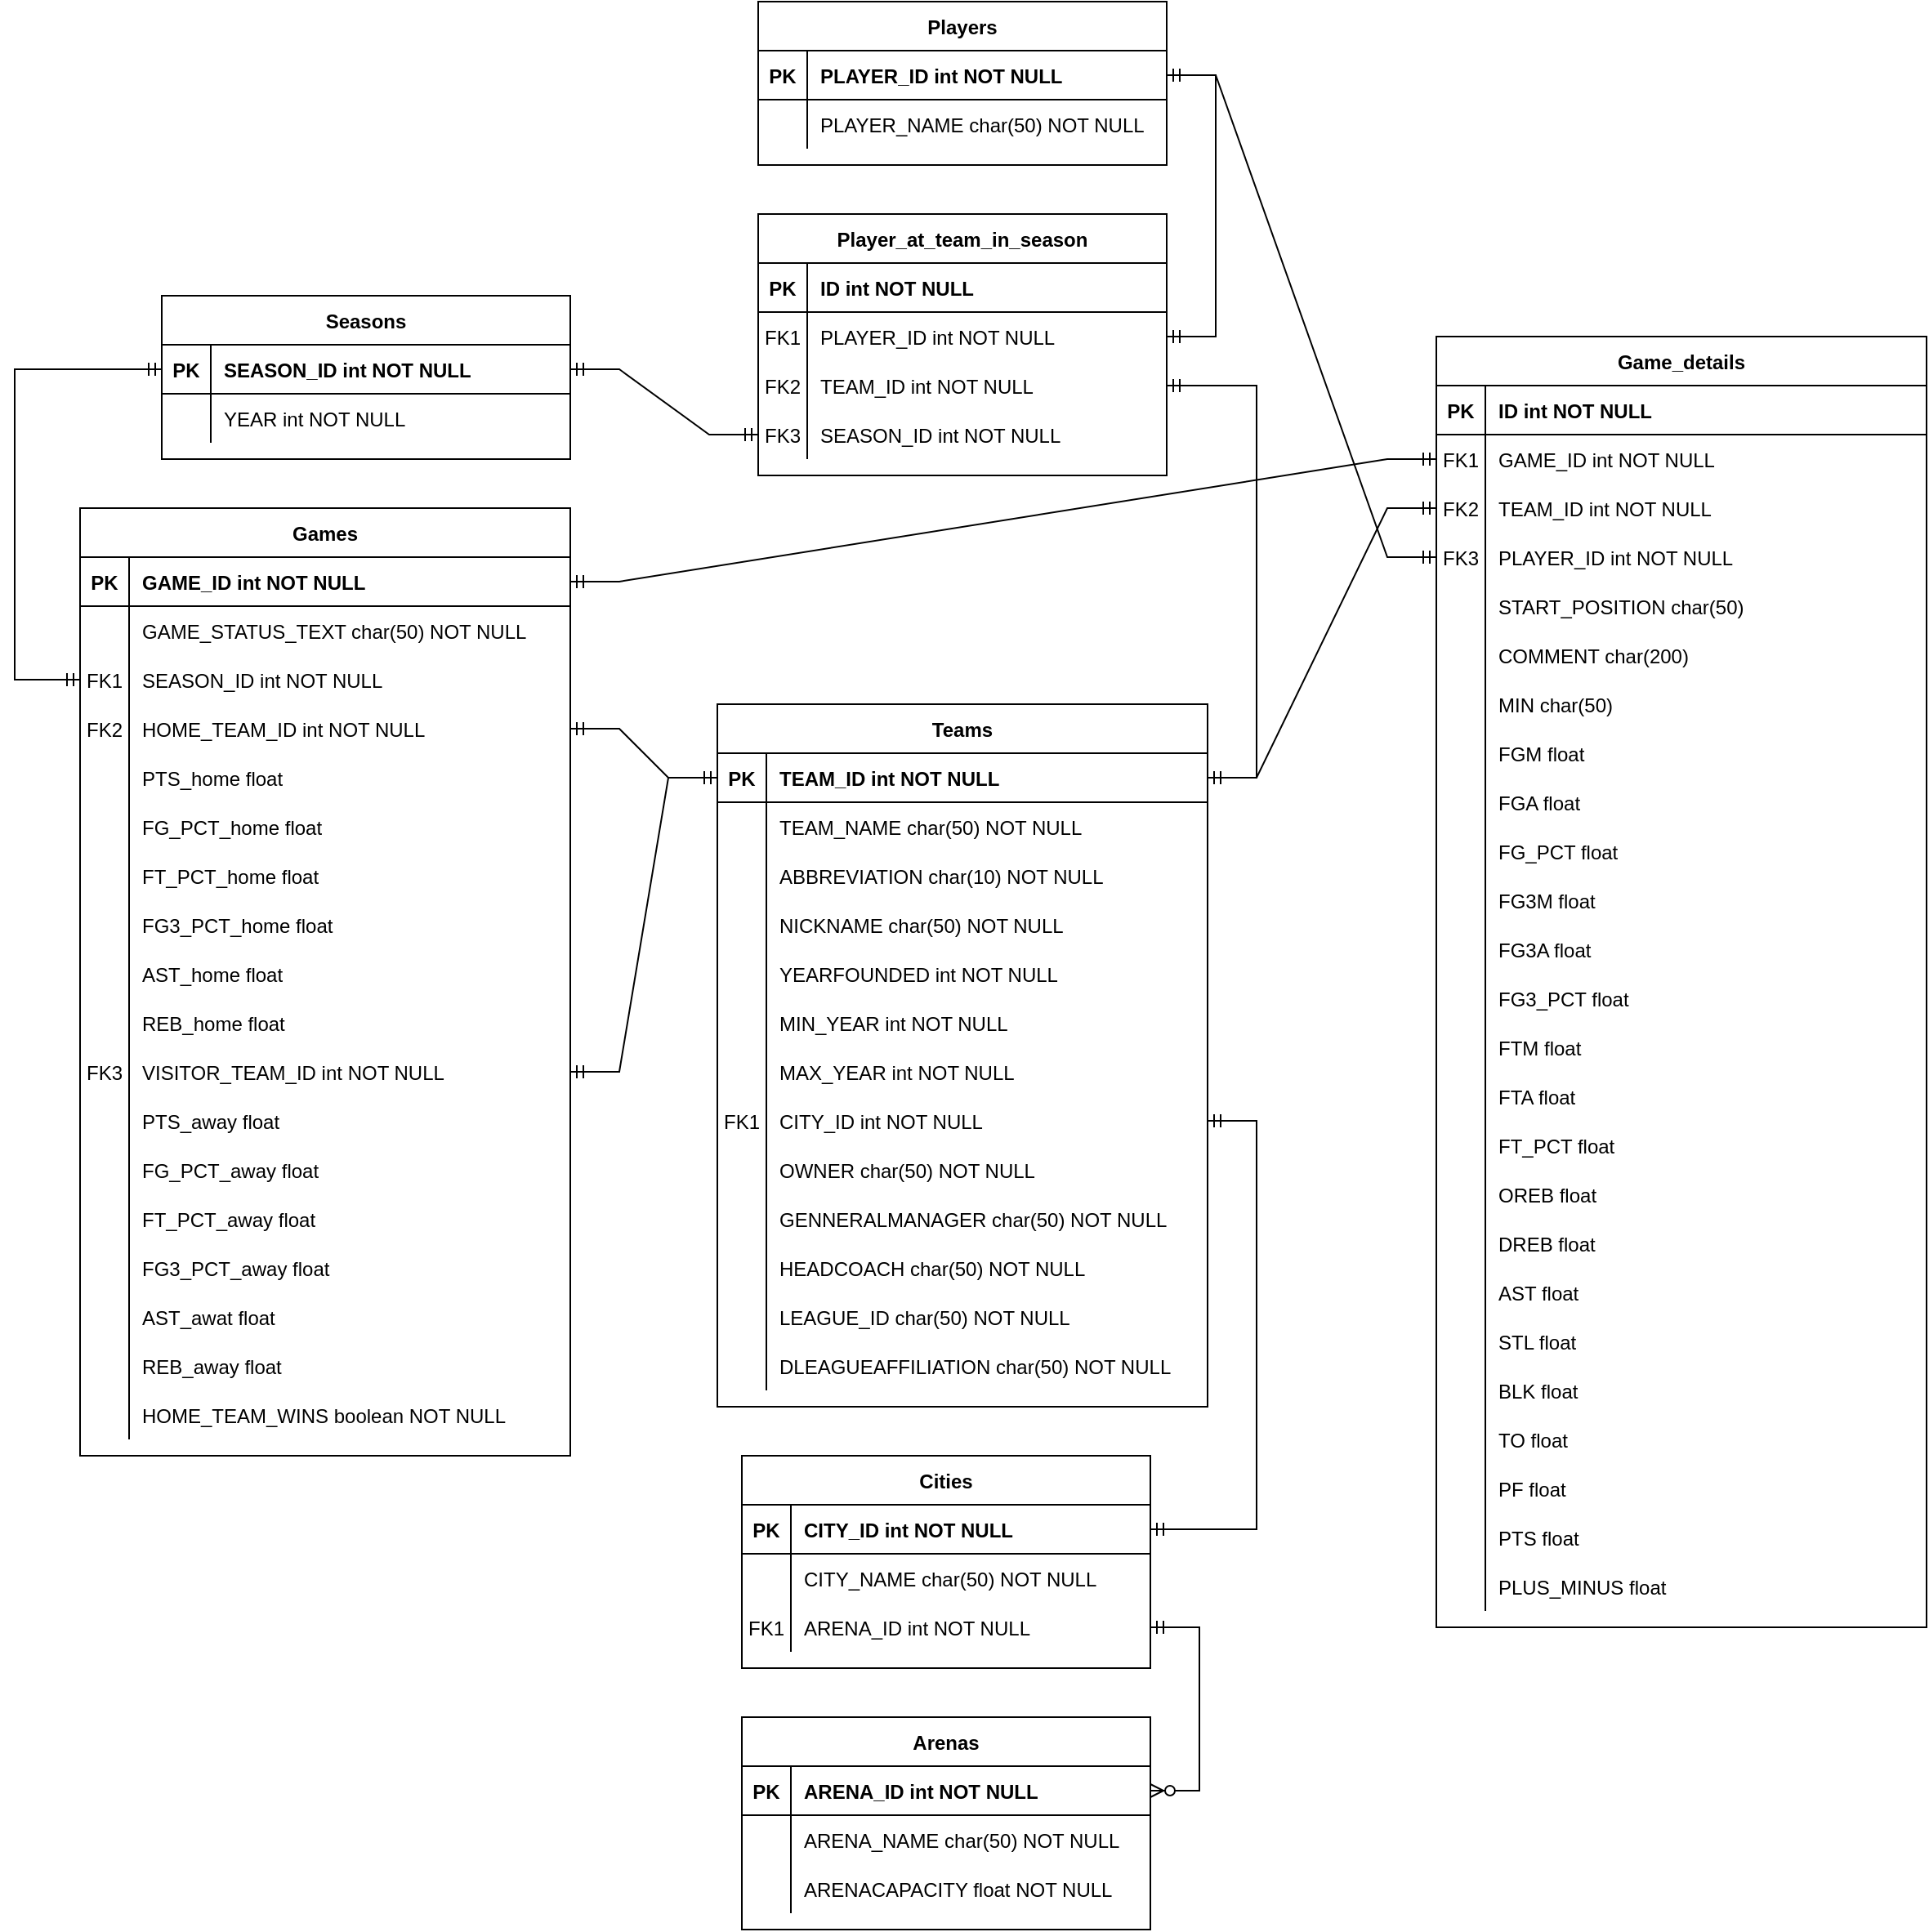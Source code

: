 <mxfile version="20.5.1" type="device"><diagram id="R2lEEEUBdFMjLlhIrx00" name="Page-1"><mxGraphModel dx="2749" dy="2620" grid="1" gridSize="10" guides="1" tooltips="1" connect="1" arrows="1" fold="1" page="1" pageScale="1" pageWidth="850" pageHeight="1100" math="0" shadow="0" extFonts="Permanent Marker^https://fonts.googleapis.com/css?family=Permanent+Marker"><root><mxCell id="0"/><mxCell id="1" parent="0"/><mxCell id="W1bw3HN45b_U-4zwMTwK-70" value="Player_at_team_in_season" style="shape=table;startSize=30;container=1;collapsible=1;childLayout=tableLayout;fixedRows=1;rowLines=0;fontStyle=1;align=center;resizeLast=1;" parent="1" vertex="1"><mxGeometry x="685" y="-20" width="250" height="160" as="geometry"><mxRectangle x="120" y="120" width="100" height="30" as="alternateBounds"/></mxGeometry></mxCell><mxCell id="W1bw3HN45b_U-4zwMTwK-71" value="" style="shape=partialRectangle;collapsible=0;dropTarget=0;pointerEvents=0;fillColor=none;points=[[0,0.5],[1,0.5]];portConstraint=eastwest;top=0;left=0;right=0;bottom=1;" parent="W1bw3HN45b_U-4zwMTwK-70" vertex="1"><mxGeometry y="30" width="250" height="30" as="geometry"/></mxCell><mxCell id="W1bw3HN45b_U-4zwMTwK-72" value="PK" style="shape=partialRectangle;overflow=hidden;connectable=0;fillColor=none;top=0;left=0;bottom=0;right=0;fontStyle=1;" parent="W1bw3HN45b_U-4zwMTwK-71" vertex="1"><mxGeometry width="30" height="30" as="geometry"><mxRectangle width="30" height="30" as="alternateBounds"/></mxGeometry></mxCell><mxCell id="W1bw3HN45b_U-4zwMTwK-73" value="ID int NOT NULL " style="shape=partialRectangle;overflow=hidden;connectable=0;fillColor=none;top=0;left=0;bottom=0;right=0;align=left;spacingLeft=6;fontStyle=1;" parent="W1bw3HN45b_U-4zwMTwK-71" vertex="1"><mxGeometry x="30" width="220" height="30" as="geometry"><mxRectangle width="220" height="30" as="alternateBounds"/></mxGeometry></mxCell><mxCell id="uUN8_IF-fStH4l6U19Lb-8" style="shape=partialRectangle;collapsible=0;dropTarget=0;pointerEvents=0;fillColor=none;points=[[0,0.5],[1,0.5]];portConstraint=eastwest;top=0;left=0;right=0;bottom=0;" parent="W1bw3HN45b_U-4zwMTwK-70" vertex="1"><mxGeometry y="60" width="250" height="30" as="geometry"/></mxCell><mxCell id="uUN8_IF-fStH4l6U19Lb-9" value="FK1" style="shape=partialRectangle;overflow=hidden;connectable=0;fillColor=none;top=0;left=0;bottom=0;right=0;" parent="uUN8_IF-fStH4l6U19Lb-8" vertex="1"><mxGeometry width="30" height="30" as="geometry"><mxRectangle width="30" height="30" as="alternateBounds"/></mxGeometry></mxCell><mxCell id="uUN8_IF-fStH4l6U19Lb-10" value="PLAYER_ID int NOT NULL " style="shape=partialRectangle;overflow=hidden;connectable=0;fillColor=none;top=0;left=0;bottom=0;right=0;align=left;spacingLeft=6;" parent="uUN8_IF-fStH4l6U19Lb-8" vertex="1"><mxGeometry x="30" width="220" height="30" as="geometry"><mxRectangle width="220" height="30" as="alternateBounds"/></mxGeometry></mxCell><mxCell id="W1bw3HN45b_U-4zwMTwK-83" style="shape=partialRectangle;collapsible=0;dropTarget=0;pointerEvents=0;fillColor=none;points=[[0,0.5],[1,0.5]];portConstraint=eastwest;top=0;left=0;right=0;bottom=0;" parent="W1bw3HN45b_U-4zwMTwK-70" vertex="1"><mxGeometry y="90" width="250" height="30" as="geometry"/></mxCell><mxCell id="W1bw3HN45b_U-4zwMTwK-84" value="FK2" style="shape=partialRectangle;overflow=hidden;connectable=0;fillColor=none;top=0;left=0;bottom=0;right=0;" parent="W1bw3HN45b_U-4zwMTwK-83" vertex="1"><mxGeometry width="30" height="30" as="geometry"><mxRectangle width="30" height="30" as="alternateBounds"/></mxGeometry></mxCell><mxCell id="W1bw3HN45b_U-4zwMTwK-85" value="TEAM_ID int NOT NULL" style="shape=partialRectangle;overflow=hidden;connectable=0;fillColor=none;top=0;left=0;bottom=0;right=0;align=left;spacingLeft=6;" parent="W1bw3HN45b_U-4zwMTwK-83" vertex="1"><mxGeometry x="30" width="220" height="30" as="geometry"><mxRectangle width="220" height="30" as="alternateBounds"/></mxGeometry></mxCell><mxCell id="W1bw3HN45b_U-4zwMTwK-80" style="shape=partialRectangle;collapsible=0;dropTarget=0;pointerEvents=0;fillColor=none;points=[[0,0.5],[1,0.5]];portConstraint=eastwest;top=0;left=0;right=0;bottom=0;" parent="W1bw3HN45b_U-4zwMTwK-70" vertex="1"><mxGeometry y="120" width="250" height="30" as="geometry"/></mxCell><mxCell id="W1bw3HN45b_U-4zwMTwK-81" value="FK3" style="shape=partialRectangle;overflow=hidden;connectable=0;fillColor=none;top=0;left=0;bottom=0;right=0;" parent="W1bw3HN45b_U-4zwMTwK-80" vertex="1"><mxGeometry width="30" height="30" as="geometry"><mxRectangle width="30" height="30" as="alternateBounds"/></mxGeometry></mxCell><mxCell id="W1bw3HN45b_U-4zwMTwK-82" value="SEASON_ID int NOT NULL" style="shape=partialRectangle;overflow=hidden;connectable=0;fillColor=none;top=0;left=0;bottom=0;right=0;align=left;spacingLeft=6;" parent="W1bw3HN45b_U-4zwMTwK-80" vertex="1"><mxGeometry x="30" width="220" height="30" as="geometry"><mxRectangle width="220" height="30" as="alternateBounds"/></mxGeometry></mxCell><mxCell id="W1bw3HN45b_U-4zwMTwK-86" value="Seasons" style="shape=table;startSize=30;container=1;collapsible=1;childLayout=tableLayout;fixedRows=1;rowLines=0;fontStyle=1;align=center;resizeLast=1;" parent="1" vertex="1"><mxGeometry x="320" y="30" width="250" height="100" as="geometry"><mxRectangle x="120" y="120" width="100" height="30" as="alternateBounds"/></mxGeometry></mxCell><mxCell id="W1bw3HN45b_U-4zwMTwK-87" value="" style="shape=partialRectangle;collapsible=0;dropTarget=0;pointerEvents=0;fillColor=none;points=[[0,0.5],[1,0.5]];portConstraint=eastwest;top=0;left=0;right=0;bottom=1;" parent="W1bw3HN45b_U-4zwMTwK-86" vertex="1"><mxGeometry y="30" width="250" height="30" as="geometry"/></mxCell><mxCell id="W1bw3HN45b_U-4zwMTwK-88" value="PK" style="shape=partialRectangle;overflow=hidden;connectable=0;fillColor=none;top=0;left=0;bottom=0;right=0;fontStyle=1;" parent="W1bw3HN45b_U-4zwMTwK-87" vertex="1"><mxGeometry width="30" height="30" as="geometry"><mxRectangle width="30" height="30" as="alternateBounds"/></mxGeometry></mxCell><mxCell id="W1bw3HN45b_U-4zwMTwK-89" value="SEASON_ID int NOT NULL " style="shape=partialRectangle;overflow=hidden;connectable=0;fillColor=none;top=0;left=0;bottom=0;right=0;align=left;spacingLeft=6;fontStyle=1;" parent="W1bw3HN45b_U-4zwMTwK-87" vertex="1"><mxGeometry x="30" width="220" height="30" as="geometry"><mxRectangle width="220" height="30" as="alternateBounds"/></mxGeometry></mxCell><mxCell id="W1bw3HN45b_U-4zwMTwK-90" value="" style="shape=partialRectangle;collapsible=0;dropTarget=0;pointerEvents=0;fillColor=none;points=[[0,0.5],[1,0.5]];portConstraint=eastwest;top=0;left=0;right=0;bottom=0;" parent="W1bw3HN45b_U-4zwMTwK-86" vertex="1"><mxGeometry y="60" width="250" height="30" as="geometry"/></mxCell><mxCell id="W1bw3HN45b_U-4zwMTwK-91" value="" style="shape=partialRectangle;overflow=hidden;connectable=0;fillColor=none;top=0;left=0;bottom=0;right=0;" parent="W1bw3HN45b_U-4zwMTwK-90" vertex="1"><mxGeometry width="30" height="30" as="geometry"><mxRectangle width="30" height="30" as="alternateBounds"/></mxGeometry></mxCell><mxCell id="W1bw3HN45b_U-4zwMTwK-92" value="YEAR int NOT NULL" style="shape=partialRectangle;overflow=hidden;connectable=0;fillColor=none;top=0;left=0;bottom=0;right=0;align=left;spacingLeft=6;" parent="W1bw3HN45b_U-4zwMTwK-90" vertex="1"><mxGeometry x="30" width="220" height="30" as="geometry"><mxRectangle width="220" height="30" as="alternateBounds"/></mxGeometry></mxCell><mxCell id="W1bw3HN45b_U-4zwMTwK-94" value="" style="edgeStyle=entityRelationEdgeStyle;fontSize=12;html=1;endArrow=ERmandOne;startArrow=ERmandOne;rounded=0;exitX=1;exitY=0.5;exitDx=0;exitDy=0;" parent="1" source="W1bw3HN45b_U-4zwMTwK-87" target="W1bw3HN45b_U-4zwMTwK-80" edge="1"><mxGeometry width="100" height="100" relative="1" as="geometry"><mxPoint x="460" y="790" as="sourcePoint"/><mxPoint x="560" y="690" as="targetPoint"/></mxGeometry></mxCell><mxCell id="W1bw3HN45b_U-4zwMTwK-95" value="Teams" style="shape=table;startSize=30;container=1;collapsible=1;childLayout=tableLayout;fixedRows=1;rowLines=0;fontStyle=1;align=center;resizeLast=1;" parent="1" vertex="1"><mxGeometry x="660" y="280" width="300" height="430" as="geometry"><mxRectangle x="120" y="120" width="100" height="30" as="alternateBounds"/></mxGeometry></mxCell><mxCell id="W1bw3HN45b_U-4zwMTwK-96" value="" style="shape=partialRectangle;collapsible=0;dropTarget=0;pointerEvents=0;fillColor=none;points=[[0,0.5],[1,0.5]];portConstraint=eastwest;top=0;left=0;right=0;bottom=1;" parent="W1bw3HN45b_U-4zwMTwK-95" vertex="1"><mxGeometry y="30" width="300" height="30" as="geometry"/></mxCell><mxCell id="W1bw3HN45b_U-4zwMTwK-97" value="PK" style="shape=partialRectangle;overflow=hidden;connectable=0;fillColor=none;top=0;left=0;bottom=0;right=0;fontStyle=1;" parent="W1bw3HN45b_U-4zwMTwK-96" vertex="1"><mxGeometry width="30" height="30" as="geometry"><mxRectangle width="30" height="30" as="alternateBounds"/></mxGeometry></mxCell><mxCell id="W1bw3HN45b_U-4zwMTwK-98" value="TEAM_ID int NOT NULL " style="shape=partialRectangle;overflow=hidden;connectable=0;fillColor=none;top=0;left=0;bottom=0;right=0;align=left;spacingLeft=6;fontStyle=1;" parent="W1bw3HN45b_U-4zwMTwK-96" vertex="1"><mxGeometry x="30" width="270" height="30" as="geometry"><mxRectangle width="270" height="30" as="alternateBounds"/></mxGeometry></mxCell><mxCell id="W1bw3HN45b_U-4zwMTwK-163" style="shape=partialRectangle;collapsible=0;dropTarget=0;pointerEvents=0;fillColor=none;points=[[0,0.5],[1,0.5]];portConstraint=eastwest;top=0;left=0;right=0;bottom=0;" parent="W1bw3HN45b_U-4zwMTwK-95" vertex="1"><mxGeometry y="60" width="300" height="30" as="geometry"/></mxCell><mxCell id="W1bw3HN45b_U-4zwMTwK-164" style="shape=partialRectangle;overflow=hidden;connectable=0;fillColor=none;top=0;left=0;bottom=0;right=0;" parent="W1bw3HN45b_U-4zwMTwK-163" vertex="1"><mxGeometry width="30" height="30" as="geometry"><mxRectangle width="30" height="30" as="alternateBounds"/></mxGeometry></mxCell><mxCell id="W1bw3HN45b_U-4zwMTwK-165" value="TEAM_NAME char(50) NOT NULL" style="shape=partialRectangle;overflow=hidden;connectable=0;fillColor=none;top=0;left=0;bottom=0;right=0;align=left;spacingLeft=6;" parent="W1bw3HN45b_U-4zwMTwK-163" vertex="1"><mxGeometry x="30" width="270" height="30" as="geometry"><mxRectangle width="270" height="30" as="alternateBounds"/></mxGeometry></mxCell><mxCell id="W1bw3HN45b_U-4zwMTwK-166" style="shape=partialRectangle;collapsible=0;dropTarget=0;pointerEvents=0;fillColor=none;points=[[0,0.5],[1,0.5]];portConstraint=eastwest;top=0;left=0;right=0;bottom=0;" parent="W1bw3HN45b_U-4zwMTwK-95" vertex="1"><mxGeometry y="90" width="300" height="30" as="geometry"/></mxCell><mxCell id="W1bw3HN45b_U-4zwMTwK-167" style="shape=partialRectangle;overflow=hidden;connectable=0;fillColor=none;top=0;left=0;bottom=0;right=0;" parent="W1bw3HN45b_U-4zwMTwK-166" vertex="1"><mxGeometry width="30" height="30" as="geometry"><mxRectangle width="30" height="30" as="alternateBounds"/></mxGeometry></mxCell><mxCell id="W1bw3HN45b_U-4zwMTwK-168" value="ABBREVIATION char(10) NOT NULL" style="shape=partialRectangle;overflow=hidden;connectable=0;fillColor=none;top=0;left=0;bottom=0;right=0;align=left;spacingLeft=6;" parent="W1bw3HN45b_U-4zwMTwK-166" vertex="1"><mxGeometry x="30" width="270" height="30" as="geometry"><mxRectangle width="270" height="30" as="alternateBounds"/></mxGeometry></mxCell><mxCell id="W1bw3HN45b_U-4zwMTwK-169" style="shape=partialRectangle;collapsible=0;dropTarget=0;pointerEvents=0;fillColor=none;points=[[0,0.5],[1,0.5]];portConstraint=eastwest;top=0;left=0;right=0;bottom=0;" parent="W1bw3HN45b_U-4zwMTwK-95" vertex="1"><mxGeometry y="120" width="300" height="30" as="geometry"/></mxCell><mxCell id="W1bw3HN45b_U-4zwMTwK-170" style="shape=partialRectangle;overflow=hidden;connectable=0;fillColor=none;top=0;left=0;bottom=0;right=0;" parent="W1bw3HN45b_U-4zwMTwK-169" vertex="1"><mxGeometry width="30" height="30" as="geometry"><mxRectangle width="30" height="30" as="alternateBounds"/></mxGeometry></mxCell><mxCell id="W1bw3HN45b_U-4zwMTwK-171" value="NICKNAME char(50) NOT NULL" style="shape=partialRectangle;overflow=hidden;connectable=0;fillColor=none;top=0;left=0;bottom=0;right=0;align=left;spacingLeft=6;" parent="W1bw3HN45b_U-4zwMTwK-169" vertex="1"><mxGeometry x="30" width="270" height="30" as="geometry"><mxRectangle width="270" height="30" as="alternateBounds"/></mxGeometry></mxCell><mxCell id="W1bw3HN45b_U-4zwMTwK-123" style="shape=partialRectangle;collapsible=0;dropTarget=0;pointerEvents=0;fillColor=none;points=[[0,0.5],[1,0.5]];portConstraint=eastwest;top=0;left=0;right=0;bottom=0;" parent="W1bw3HN45b_U-4zwMTwK-95" vertex="1"><mxGeometry y="150" width="300" height="30" as="geometry"/></mxCell><mxCell id="W1bw3HN45b_U-4zwMTwK-124" style="shape=partialRectangle;overflow=hidden;connectable=0;fillColor=none;top=0;left=0;bottom=0;right=0;" parent="W1bw3HN45b_U-4zwMTwK-123" vertex="1"><mxGeometry width="30" height="30" as="geometry"><mxRectangle width="30" height="30" as="alternateBounds"/></mxGeometry></mxCell><mxCell id="W1bw3HN45b_U-4zwMTwK-125" value="YEARFOUNDED int NOT NULL" style="shape=partialRectangle;overflow=hidden;connectable=0;fillColor=none;top=0;left=0;bottom=0;right=0;align=left;spacingLeft=6;" parent="W1bw3HN45b_U-4zwMTwK-123" vertex="1"><mxGeometry x="30" width="270" height="30" as="geometry"><mxRectangle width="270" height="30" as="alternateBounds"/></mxGeometry></mxCell><mxCell id="W1bw3HN45b_U-4zwMTwK-102" style="shape=partialRectangle;collapsible=0;dropTarget=0;pointerEvents=0;fillColor=none;points=[[0,0.5],[1,0.5]];portConstraint=eastwest;top=0;left=0;right=0;bottom=0;" parent="W1bw3HN45b_U-4zwMTwK-95" vertex="1"><mxGeometry y="180" width="300" height="30" as="geometry"/></mxCell><mxCell id="W1bw3HN45b_U-4zwMTwK-103" value="" style="shape=partialRectangle;overflow=hidden;connectable=0;fillColor=none;top=0;left=0;bottom=0;right=0;" parent="W1bw3HN45b_U-4zwMTwK-102" vertex="1"><mxGeometry width="30" height="30" as="geometry"><mxRectangle width="30" height="30" as="alternateBounds"/></mxGeometry></mxCell><mxCell id="W1bw3HN45b_U-4zwMTwK-104" value="MIN_YEAR int NOT NULL" style="shape=partialRectangle;overflow=hidden;connectable=0;fillColor=none;top=0;left=0;bottom=0;right=0;align=left;spacingLeft=6;" parent="W1bw3HN45b_U-4zwMTwK-102" vertex="1"><mxGeometry x="30" width="270" height="30" as="geometry"><mxRectangle width="270" height="30" as="alternateBounds"/></mxGeometry></mxCell><mxCell id="W1bw3HN45b_U-4zwMTwK-105" style="shape=partialRectangle;collapsible=0;dropTarget=0;pointerEvents=0;fillColor=none;points=[[0,0.5],[1,0.5]];portConstraint=eastwest;top=0;left=0;right=0;bottom=0;" parent="W1bw3HN45b_U-4zwMTwK-95" vertex="1"><mxGeometry y="210" width="300" height="30" as="geometry"/></mxCell><mxCell id="W1bw3HN45b_U-4zwMTwK-106" value="" style="shape=partialRectangle;overflow=hidden;connectable=0;fillColor=none;top=0;left=0;bottom=0;right=0;" parent="W1bw3HN45b_U-4zwMTwK-105" vertex="1"><mxGeometry width="30" height="30" as="geometry"><mxRectangle width="30" height="30" as="alternateBounds"/></mxGeometry></mxCell><mxCell id="W1bw3HN45b_U-4zwMTwK-107" value="MAX_YEAR int NOT NULL" style="shape=partialRectangle;overflow=hidden;connectable=0;fillColor=none;top=0;left=0;bottom=0;right=0;align=left;spacingLeft=6;" parent="W1bw3HN45b_U-4zwMTwK-105" vertex="1"><mxGeometry x="30" width="270" height="30" as="geometry"><mxRectangle width="270" height="30" as="alternateBounds"/></mxGeometry></mxCell><mxCell id="W1bw3HN45b_U-4zwMTwK-132" style="shape=partialRectangle;collapsible=0;dropTarget=0;pointerEvents=0;fillColor=none;points=[[0,0.5],[1,0.5]];portConstraint=eastwest;top=0;left=0;right=0;bottom=0;" parent="W1bw3HN45b_U-4zwMTwK-95" vertex="1"><mxGeometry y="240" width="300" height="30" as="geometry"/></mxCell><mxCell id="W1bw3HN45b_U-4zwMTwK-133" value="FK1" style="shape=partialRectangle;overflow=hidden;connectable=0;fillColor=none;top=0;left=0;bottom=0;right=0;" parent="W1bw3HN45b_U-4zwMTwK-132" vertex="1"><mxGeometry width="30" height="30" as="geometry"><mxRectangle width="30" height="30" as="alternateBounds"/></mxGeometry></mxCell><mxCell id="W1bw3HN45b_U-4zwMTwK-134" value="CITY_ID int NOT NULL" style="shape=partialRectangle;overflow=hidden;connectable=0;fillColor=none;top=0;left=0;bottom=0;right=0;align=left;spacingLeft=6;" parent="W1bw3HN45b_U-4zwMTwK-132" vertex="1"><mxGeometry x="30" width="270" height="30" as="geometry"><mxRectangle width="270" height="30" as="alternateBounds"/></mxGeometry></mxCell><mxCell id="W1bw3HN45b_U-4zwMTwK-114" style="shape=partialRectangle;collapsible=0;dropTarget=0;pointerEvents=0;fillColor=none;points=[[0,0.5],[1,0.5]];portConstraint=eastwest;top=0;left=0;right=0;bottom=0;" parent="W1bw3HN45b_U-4zwMTwK-95" vertex="1"><mxGeometry y="270" width="300" height="30" as="geometry"/></mxCell><mxCell id="W1bw3HN45b_U-4zwMTwK-115" style="shape=partialRectangle;overflow=hidden;connectable=0;fillColor=none;top=0;left=0;bottom=0;right=0;" parent="W1bw3HN45b_U-4zwMTwK-114" vertex="1"><mxGeometry width="30" height="30" as="geometry"><mxRectangle width="30" height="30" as="alternateBounds"/></mxGeometry></mxCell><mxCell id="W1bw3HN45b_U-4zwMTwK-116" value="OWNER char(50) NOT NULL" style="shape=partialRectangle;overflow=hidden;connectable=0;fillColor=none;top=0;left=0;bottom=0;right=0;align=left;spacingLeft=6;" parent="W1bw3HN45b_U-4zwMTwK-114" vertex="1"><mxGeometry x="30" width="270" height="30" as="geometry"><mxRectangle width="270" height="30" as="alternateBounds"/></mxGeometry></mxCell><mxCell id="W1bw3HN45b_U-4zwMTwK-111" style="shape=partialRectangle;collapsible=0;dropTarget=0;pointerEvents=0;fillColor=none;points=[[0,0.5],[1,0.5]];portConstraint=eastwest;top=0;left=0;right=0;bottom=0;" parent="W1bw3HN45b_U-4zwMTwK-95" vertex="1"><mxGeometry y="300" width="300" height="30" as="geometry"/></mxCell><mxCell id="W1bw3HN45b_U-4zwMTwK-112" style="shape=partialRectangle;overflow=hidden;connectable=0;fillColor=none;top=0;left=0;bottom=0;right=0;" parent="W1bw3HN45b_U-4zwMTwK-111" vertex="1"><mxGeometry width="30" height="30" as="geometry"><mxRectangle width="30" height="30" as="alternateBounds"/></mxGeometry></mxCell><mxCell id="W1bw3HN45b_U-4zwMTwK-113" value="GENNERALMANAGER char(50) NOT NULL" style="shape=partialRectangle;overflow=hidden;connectable=0;fillColor=none;top=0;left=0;bottom=0;right=0;align=left;spacingLeft=6;" parent="W1bw3HN45b_U-4zwMTwK-111" vertex="1"><mxGeometry x="30" width="270" height="30" as="geometry"><mxRectangle width="270" height="30" as="alternateBounds"/></mxGeometry></mxCell><mxCell id="W1bw3HN45b_U-4zwMTwK-108" style="shape=partialRectangle;collapsible=0;dropTarget=0;pointerEvents=0;fillColor=none;points=[[0,0.5],[1,0.5]];portConstraint=eastwest;top=0;left=0;right=0;bottom=0;" parent="W1bw3HN45b_U-4zwMTwK-95" vertex="1"><mxGeometry y="330" width="300" height="30" as="geometry"/></mxCell><mxCell id="W1bw3HN45b_U-4zwMTwK-109" style="shape=partialRectangle;overflow=hidden;connectable=0;fillColor=none;top=0;left=0;bottom=0;right=0;" parent="W1bw3HN45b_U-4zwMTwK-108" vertex="1"><mxGeometry width="30" height="30" as="geometry"><mxRectangle width="30" height="30" as="alternateBounds"/></mxGeometry></mxCell><mxCell id="W1bw3HN45b_U-4zwMTwK-110" value="HEADCOACH char(50) NOT NULL" style="shape=partialRectangle;overflow=hidden;connectable=0;fillColor=none;top=0;left=0;bottom=0;right=0;align=left;spacingLeft=6;" parent="W1bw3HN45b_U-4zwMTwK-108" vertex="1"><mxGeometry x="30" width="270" height="30" as="geometry"><mxRectangle width="270" height="30" as="alternateBounds"/></mxGeometry></mxCell><mxCell id="W1bw3HN45b_U-4zwMTwK-129" style="shape=partialRectangle;collapsible=0;dropTarget=0;pointerEvents=0;fillColor=none;points=[[0,0.5],[1,0.5]];portConstraint=eastwest;top=0;left=0;right=0;bottom=0;" parent="W1bw3HN45b_U-4zwMTwK-95" vertex="1"><mxGeometry y="360" width="300" height="30" as="geometry"/></mxCell><mxCell id="W1bw3HN45b_U-4zwMTwK-130" style="shape=partialRectangle;overflow=hidden;connectable=0;fillColor=none;top=0;left=0;bottom=0;right=0;" parent="W1bw3HN45b_U-4zwMTwK-129" vertex="1"><mxGeometry width="30" height="30" as="geometry"><mxRectangle width="30" height="30" as="alternateBounds"/></mxGeometry></mxCell><mxCell id="W1bw3HN45b_U-4zwMTwK-131" value="LEAGUE_ID char(50) NOT NULL" style="shape=partialRectangle;overflow=hidden;connectable=0;fillColor=none;top=0;left=0;bottom=0;right=0;align=left;spacingLeft=6;" parent="W1bw3HN45b_U-4zwMTwK-129" vertex="1"><mxGeometry x="30" width="270" height="30" as="geometry"><mxRectangle width="270" height="30" as="alternateBounds"/></mxGeometry></mxCell><mxCell id="W1bw3HN45b_U-4zwMTwK-126" style="shape=partialRectangle;collapsible=0;dropTarget=0;pointerEvents=0;fillColor=none;points=[[0,0.5],[1,0.5]];portConstraint=eastwest;top=0;left=0;right=0;bottom=0;" parent="W1bw3HN45b_U-4zwMTwK-95" vertex="1"><mxGeometry y="390" width="300" height="30" as="geometry"/></mxCell><mxCell id="W1bw3HN45b_U-4zwMTwK-127" style="shape=partialRectangle;overflow=hidden;connectable=0;fillColor=none;top=0;left=0;bottom=0;right=0;" parent="W1bw3HN45b_U-4zwMTwK-126" vertex="1"><mxGeometry width="30" height="30" as="geometry"><mxRectangle width="30" height="30" as="alternateBounds"/></mxGeometry></mxCell><mxCell id="W1bw3HN45b_U-4zwMTwK-128" value="DLEAGUEAFFILIATION char(50) NOT NULL " style="shape=partialRectangle;overflow=hidden;connectable=0;fillColor=none;top=0;left=0;bottom=0;right=0;align=left;spacingLeft=6;" parent="W1bw3HN45b_U-4zwMTwK-126" vertex="1"><mxGeometry x="30" width="270" height="30" as="geometry"><mxRectangle width="270" height="30" as="alternateBounds"/></mxGeometry></mxCell><mxCell id="W1bw3HN45b_U-4zwMTwK-135" value="Cities" style="shape=table;startSize=30;container=1;collapsible=1;childLayout=tableLayout;fixedRows=1;rowLines=0;fontStyle=1;align=center;resizeLast=1;" parent="1" vertex="1"><mxGeometry x="675" y="740" width="250" height="130" as="geometry"><mxRectangle x="120" y="120" width="100" height="30" as="alternateBounds"/></mxGeometry></mxCell><mxCell id="W1bw3HN45b_U-4zwMTwK-136" value="" style="shape=partialRectangle;collapsible=0;dropTarget=0;pointerEvents=0;fillColor=none;points=[[0,0.5],[1,0.5]];portConstraint=eastwest;top=0;left=0;right=0;bottom=1;" parent="W1bw3HN45b_U-4zwMTwK-135" vertex="1"><mxGeometry y="30" width="250" height="30" as="geometry"/></mxCell><mxCell id="W1bw3HN45b_U-4zwMTwK-137" value="PK" style="shape=partialRectangle;overflow=hidden;connectable=0;fillColor=none;top=0;left=0;bottom=0;right=0;fontStyle=1;" parent="W1bw3HN45b_U-4zwMTwK-136" vertex="1"><mxGeometry width="30" height="30" as="geometry"><mxRectangle width="30" height="30" as="alternateBounds"/></mxGeometry></mxCell><mxCell id="W1bw3HN45b_U-4zwMTwK-138" value="CITY_ID int NOT NULL " style="shape=partialRectangle;overflow=hidden;connectable=0;fillColor=none;top=0;left=0;bottom=0;right=0;align=left;spacingLeft=6;fontStyle=1;" parent="W1bw3HN45b_U-4zwMTwK-136" vertex="1"><mxGeometry x="30" width="220" height="30" as="geometry"><mxRectangle width="220" height="30" as="alternateBounds"/></mxGeometry></mxCell><mxCell id="W1bw3HN45b_U-4zwMTwK-139" value="" style="shape=partialRectangle;collapsible=0;dropTarget=0;pointerEvents=0;fillColor=none;points=[[0,0.5],[1,0.5]];portConstraint=eastwest;top=0;left=0;right=0;bottom=0;" parent="W1bw3HN45b_U-4zwMTwK-135" vertex="1"><mxGeometry y="60" width="250" height="30" as="geometry"/></mxCell><mxCell id="W1bw3HN45b_U-4zwMTwK-140" value="" style="shape=partialRectangle;overflow=hidden;connectable=0;fillColor=none;top=0;left=0;bottom=0;right=0;" parent="W1bw3HN45b_U-4zwMTwK-139" vertex="1"><mxGeometry width="30" height="30" as="geometry"><mxRectangle width="30" height="30" as="alternateBounds"/></mxGeometry></mxCell><mxCell id="W1bw3HN45b_U-4zwMTwK-141" value="CITY_NAME char(50) NOT NULL" style="shape=partialRectangle;overflow=hidden;connectable=0;fillColor=none;top=0;left=0;bottom=0;right=0;align=left;spacingLeft=6;" parent="W1bw3HN45b_U-4zwMTwK-139" vertex="1"><mxGeometry x="30" width="220" height="30" as="geometry"><mxRectangle width="220" height="30" as="alternateBounds"/></mxGeometry></mxCell><mxCell id="W1bw3HN45b_U-4zwMTwK-142" style="shape=partialRectangle;collapsible=0;dropTarget=0;pointerEvents=0;fillColor=none;points=[[0,0.5],[1,0.5]];portConstraint=eastwest;top=0;left=0;right=0;bottom=0;" parent="W1bw3HN45b_U-4zwMTwK-135" vertex="1"><mxGeometry y="90" width="250" height="30" as="geometry"/></mxCell><mxCell id="W1bw3HN45b_U-4zwMTwK-143" value="FK1" style="shape=partialRectangle;overflow=hidden;connectable=0;fillColor=none;top=0;left=0;bottom=0;right=0;" parent="W1bw3HN45b_U-4zwMTwK-142" vertex="1"><mxGeometry width="30" height="30" as="geometry"><mxRectangle width="30" height="30" as="alternateBounds"/></mxGeometry></mxCell><mxCell id="W1bw3HN45b_U-4zwMTwK-144" value="ARENA_ID int NOT NULL" style="shape=partialRectangle;overflow=hidden;connectable=0;fillColor=none;top=0;left=0;bottom=0;right=0;align=left;spacingLeft=6;" parent="W1bw3HN45b_U-4zwMTwK-142" vertex="1"><mxGeometry x="30" width="220" height="30" as="geometry"><mxRectangle width="220" height="30" as="alternateBounds"/></mxGeometry></mxCell><mxCell id="W1bw3HN45b_U-4zwMTwK-145" value="" style="edgeStyle=entityRelationEdgeStyle;fontSize=12;html=1;endArrow=ERmandOne;startArrow=ERmandOne;rounded=0;entryX=1;entryY=0.5;entryDx=0;entryDy=0;" parent="1" source="W1bw3HN45b_U-4zwMTwK-132" target="W1bw3HN45b_U-4zwMTwK-136" edge="1"><mxGeometry width="100" height="100" relative="1" as="geometry"><mxPoint x="960" y="545" as="sourcePoint"/><mxPoint x="850" y="720" as="targetPoint"/></mxGeometry></mxCell><mxCell id="W1bw3HN45b_U-4zwMTwK-146" value="Arenas" style="shape=table;startSize=30;container=1;collapsible=1;childLayout=tableLayout;fixedRows=1;rowLines=0;fontStyle=1;align=center;resizeLast=1;" parent="1" vertex="1"><mxGeometry x="675" y="900" width="250" height="130" as="geometry"><mxRectangle x="120" y="120" width="100" height="30" as="alternateBounds"/></mxGeometry></mxCell><mxCell id="W1bw3HN45b_U-4zwMTwK-147" value="" style="shape=partialRectangle;collapsible=0;dropTarget=0;pointerEvents=0;fillColor=none;points=[[0,0.5],[1,0.5]];portConstraint=eastwest;top=0;left=0;right=0;bottom=1;" parent="W1bw3HN45b_U-4zwMTwK-146" vertex="1"><mxGeometry y="30" width="250" height="30" as="geometry"/></mxCell><mxCell id="W1bw3HN45b_U-4zwMTwK-148" value="PK" style="shape=partialRectangle;overflow=hidden;connectable=0;fillColor=none;top=0;left=0;bottom=0;right=0;fontStyle=1;" parent="W1bw3HN45b_U-4zwMTwK-147" vertex="1"><mxGeometry width="30" height="30" as="geometry"><mxRectangle width="30" height="30" as="alternateBounds"/></mxGeometry></mxCell><mxCell id="W1bw3HN45b_U-4zwMTwK-149" value="ARENA_ID int NOT NULL " style="shape=partialRectangle;overflow=hidden;connectable=0;fillColor=none;top=0;left=0;bottom=0;right=0;align=left;spacingLeft=6;fontStyle=1;" parent="W1bw3HN45b_U-4zwMTwK-147" vertex="1"><mxGeometry x="30" width="220" height="30" as="geometry"><mxRectangle width="220" height="30" as="alternateBounds"/></mxGeometry></mxCell><mxCell id="W1bw3HN45b_U-4zwMTwK-150" value="" style="shape=partialRectangle;collapsible=0;dropTarget=0;pointerEvents=0;fillColor=none;points=[[0,0.5],[1,0.5]];portConstraint=eastwest;top=0;left=0;right=0;bottom=0;" parent="W1bw3HN45b_U-4zwMTwK-146" vertex="1"><mxGeometry y="60" width="250" height="30" as="geometry"/></mxCell><mxCell id="W1bw3HN45b_U-4zwMTwK-151" value="" style="shape=partialRectangle;overflow=hidden;connectable=0;fillColor=none;top=0;left=0;bottom=0;right=0;" parent="W1bw3HN45b_U-4zwMTwK-150" vertex="1"><mxGeometry width="30" height="30" as="geometry"><mxRectangle width="30" height="30" as="alternateBounds"/></mxGeometry></mxCell><mxCell id="W1bw3HN45b_U-4zwMTwK-152" value="ARENA_NAME char(50) NOT NULL" style="shape=partialRectangle;overflow=hidden;connectable=0;fillColor=none;top=0;left=0;bottom=0;right=0;align=left;spacingLeft=6;" parent="W1bw3HN45b_U-4zwMTwK-150" vertex="1"><mxGeometry x="30" width="220" height="30" as="geometry"><mxRectangle width="220" height="30" as="alternateBounds"/></mxGeometry></mxCell><mxCell id="W1bw3HN45b_U-4zwMTwK-153" style="shape=partialRectangle;collapsible=0;dropTarget=0;pointerEvents=0;fillColor=none;points=[[0,0.5],[1,0.5]];portConstraint=eastwest;top=0;left=0;right=0;bottom=0;" parent="W1bw3HN45b_U-4zwMTwK-146" vertex="1"><mxGeometry y="90" width="250" height="30" as="geometry"/></mxCell><mxCell id="W1bw3HN45b_U-4zwMTwK-154" value="" style="shape=partialRectangle;overflow=hidden;connectable=0;fillColor=none;top=0;left=0;bottom=0;right=0;" parent="W1bw3HN45b_U-4zwMTwK-153" vertex="1"><mxGeometry width="30" height="30" as="geometry"><mxRectangle width="30" height="30" as="alternateBounds"/></mxGeometry></mxCell><mxCell id="W1bw3HN45b_U-4zwMTwK-155" value="ARENACAPACITY float NOT NULL" style="shape=partialRectangle;overflow=hidden;connectable=0;fillColor=none;top=0;left=0;bottom=0;right=0;align=left;spacingLeft=6;" parent="W1bw3HN45b_U-4zwMTwK-153" vertex="1"><mxGeometry x="30" width="220" height="30" as="geometry"><mxRectangle width="220" height="30" as="alternateBounds"/></mxGeometry></mxCell><mxCell id="W1bw3HN45b_U-4zwMTwK-158" value="" style="edgeStyle=entityRelationEdgeStyle;fontSize=12;html=1;endArrow=ERzeroToMany;startArrow=ERmandOne;rounded=0;exitX=1;exitY=0.5;exitDx=0;exitDy=0;entryX=1;entryY=0.5;entryDx=0;entryDy=0;" parent="1" source="W1bw3HN45b_U-4zwMTwK-142" target="W1bw3HN45b_U-4zwMTwK-147" edge="1"><mxGeometry width="100" height="100" relative="1" as="geometry"><mxPoint x="1050" y="950" as="sourcePoint"/><mxPoint x="1040" y="1010" as="targetPoint"/></mxGeometry></mxCell><mxCell id="W1bw3HN45b_U-4zwMTwK-159" value="" style="edgeStyle=entityRelationEdgeStyle;fontSize=12;html=1;endArrow=ERmandOne;startArrow=ERmandOne;rounded=0;exitX=1;exitY=0.5;exitDx=0;exitDy=0;" parent="1" source="W1bw3HN45b_U-4zwMTwK-83" target="W1bw3HN45b_U-4zwMTwK-96" edge="1"><mxGeometry width="100" height="100" relative="1" as="geometry"><mxPoint x="375" y="560" as="sourcePoint"/><mxPoint x="475" y="460" as="targetPoint"/></mxGeometry></mxCell><mxCell id="W1bw3HN45b_U-4zwMTwK-172" value="Games" style="shape=table;startSize=30;container=1;collapsible=1;childLayout=tableLayout;fixedRows=1;rowLines=0;fontStyle=1;align=center;resizeLast=1;" parent="1" vertex="1"><mxGeometry x="270" y="160" width="300" height="580" as="geometry"><mxRectangle x="120" y="120" width="100" height="30" as="alternateBounds"/></mxGeometry></mxCell><mxCell id="W1bw3HN45b_U-4zwMTwK-173" value="" style="shape=partialRectangle;collapsible=0;dropTarget=0;pointerEvents=0;fillColor=none;points=[[0,0.5],[1,0.5]];portConstraint=eastwest;top=0;left=0;right=0;bottom=1;" parent="W1bw3HN45b_U-4zwMTwK-172" vertex="1"><mxGeometry y="30" width="300" height="30" as="geometry"/></mxCell><mxCell id="W1bw3HN45b_U-4zwMTwK-174" value="PK" style="shape=partialRectangle;overflow=hidden;connectable=0;fillColor=none;top=0;left=0;bottom=0;right=0;fontStyle=1;" parent="W1bw3HN45b_U-4zwMTwK-173" vertex="1"><mxGeometry width="30" height="30" as="geometry"><mxRectangle width="30" height="30" as="alternateBounds"/></mxGeometry></mxCell><mxCell id="W1bw3HN45b_U-4zwMTwK-175" value="GAME_ID int NOT NULL " style="shape=partialRectangle;overflow=hidden;connectable=0;fillColor=none;top=0;left=0;bottom=0;right=0;align=left;spacingLeft=6;fontStyle=1;" parent="W1bw3HN45b_U-4zwMTwK-173" vertex="1"><mxGeometry x="30" width="270" height="30" as="geometry"><mxRectangle width="270" height="30" as="alternateBounds"/></mxGeometry></mxCell><mxCell id="W1bw3HN45b_U-4zwMTwK-176" style="shape=partialRectangle;collapsible=0;dropTarget=0;pointerEvents=0;fillColor=none;points=[[0,0.5],[1,0.5]];portConstraint=eastwest;top=0;left=0;right=0;bottom=0;" parent="W1bw3HN45b_U-4zwMTwK-172" vertex="1"><mxGeometry y="60" width="300" height="30" as="geometry"/></mxCell><mxCell id="W1bw3HN45b_U-4zwMTwK-177" style="shape=partialRectangle;overflow=hidden;connectable=0;fillColor=none;top=0;left=0;bottom=0;right=0;" parent="W1bw3HN45b_U-4zwMTwK-176" vertex="1"><mxGeometry width="30" height="30" as="geometry"><mxRectangle width="30" height="30" as="alternateBounds"/></mxGeometry></mxCell><mxCell id="W1bw3HN45b_U-4zwMTwK-178" value="GAME_STATUS_TEXT char(50) NOT NULL" style="shape=partialRectangle;overflow=hidden;connectable=0;fillColor=none;top=0;left=0;bottom=0;right=0;align=left;spacingLeft=6;" parent="W1bw3HN45b_U-4zwMTwK-176" vertex="1"><mxGeometry x="30" width="270" height="30" as="geometry"><mxRectangle width="270" height="30" as="alternateBounds"/></mxGeometry></mxCell><mxCell id="W1bw3HN45b_U-4zwMTwK-191" style="shape=partialRectangle;collapsible=0;dropTarget=0;pointerEvents=0;fillColor=none;points=[[0,0.5],[1,0.5]];portConstraint=eastwest;top=0;left=0;right=0;bottom=0;" parent="W1bw3HN45b_U-4zwMTwK-172" vertex="1"><mxGeometry y="90" width="300" height="30" as="geometry"/></mxCell><mxCell id="W1bw3HN45b_U-4zwMTwK-192" value="FK1" style="shape=partialRectangle;overflow=hidden;connectable=0;fillColor=none;top=0;left=0;bottom=0;right=0;" parent="W1bw3HN45b_U-4zwMTwK-191" vertex="1"><mxGeometry width="30" height="30" as="geometry"><mxRectangle width="30" height="30" as="alternateBounds"/></mxGeometry></mxCell><mxCell id="W1bw3HN45b_U-4zwMTwK-193" value="SEASON_ID int NOT NULL" style="shape=partialRectangle;overflow=hidden;connectable=0;fillColor=none;top=0;left=0;bottom=0;right=0;align=left;spacingLeft=6;" parent="W1bw3HN45b_U-4zwMTwK-191" vertex="1"><mxGeometry x="30" width="270" height="30" as="geometry"><mxRectangle width="270" height="30" as="alternateBounds"/></mxGeometry></mxCell><mxCell id="W1bw3HN45b_U-4zwMTwK-233" style="shape=partialRectangle;collapsible=0;dropTarget=0;pointerEvents=0;fillColor=none;points=[[0,0.5],[1,0.5]];portConstraint=eastwest;top=0;left=0;right=0;bottom=0;" parent="W1bw3HN45b_U-4zwMTwK-172" vertex="1"><mxGeometry y="120" width="300" height="30" as="geometry"/></mxCell><mxCell id="W1bw3HN45b_U-4zwMTwK-234" value="FK2" style="shape=partialRectangle;overflow=hidden;connectable=0;fillColor=none;top=0;left=0;bottom=0;right=0;" parent="W1bw3HN45b_U-4zwMTwK-233" vertex="1"><mxGeometry width="30" height="30" as="geometry"><mxRectangle width="30" height="30" as="alternateBounds"/></mxGeometry></mxCell><mxCell id="W1bw3HN45b_U-4zwMTwK-235" value="HOME_TEAM_ID int NOT NULL" style="shape=partialRectangle;overflow=hidden;connectable=0;fillColor=none;top=0;left=0;bottom=0;right=0;align=left;spacingLeft=6;" parent="W1bw3HN45b_U-4zwMTwK-233" vertex="1"><mxGeometry x="30" width="270" height="30" as="geometry"><mxRectangle width="270" height="30" as="alternateBounds"/></mxGeometry></mxCell><mxCell id="W1bw3HN45b_U-4zwMTwK-194" style="shape=partialRectangle;collapsible=0;dropTarget=0;pointerEvents=0;fillColor=none;points=[[0,0.5],[1,0.5]];portConstraint=eastwest;top=0;left=0;right=0;bottom=0;" parent="W1bw3HN45b_U-4zwMTwK-172" vertex="1"><mxGeometry y="150" width="300" height="30" as="geometry"/></mxCell><mxCell id="W1bw3HN45b_U-4zwMTwK-195" value="" style="shape=partialRectangle;overflow=hidden;connectable=0;fillColor=none;top=0;left=0;bottom=0;right=0;" parent="W1bw3HN45b_U-4zwMTwK-194" vertex="1"><mxGeometry width="30" height="30" as="geometry"><mxRectangle width="30" height="30" as="alternateBounds"/></mxGeometry></mxCell><mxCell id="W1bw3HN45b_U-4zwMTwK-196" value="PTS_home float " style="shape=partialRectangle;overflow=hidden;connectable=0;fillColor=none;top=0;left=0;bottom=0;right=0;align=left;spacingLeft=6;" parent="W1bw3HN45b_U-4zwMTwK-194" vertex="1"><mxGeometry x="30" width="270" height="30" as="geometry"><mxRectangle width="270" height="30" as="alternateBounds"/></mxGeometry></mxCell><mxCell id="W1bw3HN45b_U-4zwMTwK-197" style="shape=partialRectangle;collapsible=0;dropTarget=0;pointerEvents=0;fillColor=none;points=[[0,0.5],[1,0.5]];portConstraint=eastwest;top=0;left=0;right=0;bottom=0;" parent="W1bw3HN45b_U-4zwMTwK-172" vertex="1"><mxGeometry y="180" width="300" height="30" as="geometry"/></mxCell><mxCell id="W1bw3HN45b_U-4zwMTwK-198" style="shape=partialRectangle;overflow=hidden;connectable=0;fillColor=none;top=0;left=0;bottom=0;right=0;" parent="W1bw3HN45b_U-4zwMTwK-197" vertex="1"><mxGeometry width="30" height="30" as="geometry"><mxRectangle width="30" height="30" as="alternateBounds"/></mxGeometry></mxCell><mxCell id="W1bw3HN45b_U-4zwMTwK-199" value="FG_PCT_home float" style="shape=partialRectangle;overflow=hidden;connectable=0;fillColor=none;top=0;left=0;bottom=0;right=0;align=left;spacingLeft=6;" parent="W1bw3HN45b_U-4zwMTwK-197" vertex="1"><mxGeometry x="30" width="270" height="30" as="geometry"><mxRectangle width="270" height="30" as="alternateBounds"/></mxGeometry></mxCell><mxCell id="W1bw3HN45b_U-4zwMTwK-200" style="shape=partialRectangle;collapsible=0;dropTarget=0;pointerEvents=0;fillColor=none;points=[[0,0.5],[1,0.5]];portConstraint=eastwest;top=0;left=0;right=0;bottom=0;" parent="W1bw3HN45b_U-4zwMTwK-172" vertex="1"><mxGeometry y="210" width="300" height="30" as="geometry"/></mxCell><mxCell id="W1bw3HN45b_U-4zwMTwK-201" style="shape=partialRectangle;overflow=hidden;connectable=0;fillColor=none;top=0;left=0;bottom=0;right=0;" parent="W1bw3HN45b_U-4zwMTwK-200" vertex="1"><mxGeometry width="30" height="30" as="geometry"><mxRectangle width="30" height="30" as="alternateBounds"/></mxGeometry></mxCell><mxCell id="W1bw3HN45b_U-4zwMTwK-202" value="FT_PCT_home float" style="shape=partialRectangle;overflow=hidden;connectable=0;fillColor=none;top=0;left=0;bottom=0;right=0;align=left;spacingLeft=6;" parent="W1bw3HN45b_U-4zwMTwK-200" vertex="1"><mxGeometry x="30" width="270" height="30" as="geometry"><mxRectangle width="270" height="30" as="alternateBounds"/></mxGeometry></mxCell><mxCell id="W1bw3HN45b_U-4zwMTwK-203" style="shape=partialRectangle;collapsible=0;dropTarget=0;pointerEvents=0;fillColor=none;points=[[0,0.5],[1,0.5]];portConstraint=eastwest;top=0;left=0;right=0;bottom=0;" parent="W1bw3HN45b_U-4zwMTwK-172" vertex="1"><mxGeometry y="240" width="300" height="30" as="geometry"/></mxCell><mxCell id="W1bw3HN45b_U-4zwMTwK-204" style="shape=partialRectangle;overflow=hidden;connectable=0;fillColor=none;top=0;left=0;bottom=0;right=0;" parent="W1bw3HN45b_U-4zwMTwK-203" vertex="1"><mxGeometry width="30" height="30" as="geometry"><mxRectangle width="30" height="30" as="alternateBounds"/></mxGeometry></mxCell><mxCell id="W1bw3HN45b_U-4zwMTwK-205" value="FG3_PCT_home float" style="shape=partialRectangle;overflow=hidden;connectable=0;fillColor=none;top=0;left=0;bottom=0;right=0;align=left;spacingLeft=6;" parent="W1bw3HN45b_U-4zwMTwK-203" vertex="1"><mxGeometry x="30" width="270" height="30" as="geometry"><mxRectangle width="270" height="30" as="alternateBounds"/></mxGeometry></mxCell><mxCell id="W1bw3HN45b_U-4zwMTwK-206" style="shape=partialRectangle;collapsible=0;dropTarget=0;pointerEvents=0;fillColor=none;points=[[0,0.5],[1,0.5]];portConstraint=eastwest;top=0;left=0;right=0;bottom=0;" parent="W1bw3HN45b_U-4zwMTwK-172" vertex="1"><mxGeometry y="270" width="300" height="30" as="geometry"/></mxCell><mxCell id="W1bw3HN45b_U-4zwMTwK-207" style="shape=partialRectangle;overflow=hidden;connectable=0;fillColor=none;top=0;left=0;bottom=0;right=0;" parent="W1bw3HN45b_U-4zwMTwK-206" vertex="1"><mxGeometry width="30" height="30" as="geometry"><mxRectangle width="30" height="30" as="alternateBounds"/></mxGeometry></mxCell><mxCell id="W1bw3HN45b_U-4zwMTwK-208" value="AST_home float" style="shape=partialRectangle;overflow=hidden;connectable=0;fillColor=none;top=0;left=0;bottom=0;right=0;align=left;spacingLeft=6;" parent="W1bw3HN45b_U-4zwMTwK-206" vertex="1"><mxGeometry x="30" width="270" height="30" as="geometry"><mxRectangle width="270" height="30" as="alternateBounds"/></mxGeometry></mxCell><mxCell id="W1bw3HN45b_U-4zwMTwK-209" style="shape=partialRectangle;collapsible=0;dropTarget=0;pointerEvents=0;fillColor=none;points=[[0,0.5],[1,0.5]];portConstraint=eastwest;top=0;left=0;right=0;bottom=0;" parent="W1bw3HN45b_U-4zwMTwK-172" vertex="1"><mxGeometry y="300" width="300" height="30" as="geometry"/></mxCell><mxCell id="W1bw3HN45b_U-4zwMTwK-210" style="shape=partialRectangle;overflow=hidden;connectable=0;fillColor=none;top=0;left=0;bottom=0;right=0;" parent="W1bw3HN45b_U-4zwMTwK-209" vertex="1"><mxGeometry width="30" height="30" as="geometry"><mxRectangle width="30" height="30" as="alternateBounds"/></mxGeometry></mxCell><mxCell id="W1bw3HN45b_U-4zwMTwK-211" value="REB_home float" style="shape=partialRectangle;overflow=hidden;connectable=0;fillColor=none;top=0;left=0;bottom=0;right=0;align=left;spacingLeft=6;" parent="W1bw3HN45b_U-4zwMTwK-209" vertex="1"><mxGeometry x="30" width="270" height="30" as="geometry"><mxRectangle width="270" height="30" as="alternateBounds"/></mxGeometry></mxCell><mxCell id="W1bw3HN45b_U-4zwMTwK-230" style="shape=partialRectangle;collapsible=0;dropTarget=0;pointerEvents=0;fillColor=none;points=[[0,0.5],[1,0.5]];portConstraint=eastwest;top=0;left=0;right=0;bottom=0;" parent="W1bw3HN45b_U-4zwMTwK-172" vertex="1"><mxGeometry y="330" width="300" height="30" as="geometry"/></mxCell><mxCell id="W1bw3HN45b_U-4zwMTwK-231" value="FK3" style="shape=partialRectangle;overflow=hidden;connectable=0;fillColor=none;top=0;left=0;bottom=0;right=0;" parent="W1bw3HN45b_U-4zwMTwK-230" vertex="1"><mxGeometry width="30" height="30" as="geometry"><mxRectangle width="30" height="30" as="alternateBounds"/></mxGeometry></mxCell><mxCell id="W1bw3HN45b_U-4zwMTwK-232" value="VISITOR_TEAM_ID int NOT NULL" style="shape=partialRectangle;overflow=hidden;connectable=0;fillColor=none;top=0;left=0;bottom=0;right=0;align=left;spacingLeft=6;" parent="W1bw3HN45b_U-4zwMTwK-230" vertex="1"><mxGeometry x="30" width="270" height="30" as="geometry"><mxRectangle width="270" height="30" as="alternateBounds"/></mxGeometry></mxCell><mxCell id="W1bw3HN45b_U-4zwMTwK-227" style="shape=partialRectangle;collapsible=0;dropTarget=0;pointerEvents=0;fillColor=none;points=[[0,0.5],[1,0.5]];portConstraint=eastwest;top=0;left=0;right=0;bottom=0;" parent="W1bw3HN45b_U-4zwMTwK-172" vertex="1"><mxGeometry y="360" width="300" height="30" as="geometry"/></mxCell><mxCell id="W1bw3HN45b_U-4zwMTwK-228" style="shape=partialRectangle;overflow=hidden;connectable=0;fillColor=none;top=0;left=0;bottom=0;right=0;" parent="W1bw3HN45b_U-4zwMTwK-227" vertex="1"><mxGeometry width="30" height="30" as="geometry"><mxRectangle width="30" height="30" as="alternateBounds"/></mxGeometry></mxCell><mxCell id="W1bw3HN45b_U-4zwMTwK-229" value="PTS_away float" style="shape=partialRectangle;overflow=hidden;connectable=0;fillColor=none;top=0;left=0;bottom=0;right=0;align=left;spacingLeft=6;" parent="W1bw3HN45b_U-4zwMTwK-227" vertex="1"><mxGeometry x="30" width="270" height="30" as="geometry"><mxRectangle width="270" height="30" as="alternateBounds"/></mxGeometry></mxCell><mxCell id="W1bw3HN45b_U-4zwMTwK-224" style="shape=partialRectangle;collapsible=0;dropTarget=0;pointerEvents=0;fillColor=none;points=[[0,0.5],[1,0.5]];portConstraint=eastwest;top=0;left=0;right=0;bottom=0;" parent="W1bw3HN45b_U-4zwMTwK-172" vertex="1"><mxGeometry y="390" width="300" height="30" as="geometry"/></mxCell><mxCell id="W1bw3HN45b_U-4zwMTwK-225" style="shape=partialRectangle;overflow=hidden;connectable=0;fillColor=none;top=0;left=0;bottom=0;right=0;" parent="W1bw3HN45b_U-4zwMTwK-224" vertex="1"><mxGeometry width="30" height="30" as="geometry"><mxRectangle width="30" height="30" as="alternateBounds"/></mxGeometry></mxCell><mxCell id="W1bw3HN45b_U-4zwMTwK-226" value="FG_PCT_away float" style="shape=partialRectangle;overflow=hidden;connectable=0;fillColor=none;top=0;left=0;bottom=0;right=0;align=left;spacingLeft=6;" parent="W1bw3HN45b_U-4zwMTwK-224" vertex="1"><mxGeometry x="30" width="270" height="30" as="geometry"><mxRectangle width="270" height="30" as="alternateBounds"/></mxGeometry></mxCell><mxCell id="W1bw3HN45b_U-4zwMTwK-221" style="shape=partialRectangle;collapsible=0;dropTarget=0;pointerEvents=0;fillColor=none;points=[[0,0.5],[1,0.5]];portConstraint=eastwest;top=0;left=0;right=0;bottom=0;" parent="W1bw3HN45b_U-4zwMTwK-172" vertex="1"><mxGeometry y="420" width="300" height="30" as="geometry"/></mxCell><mxCell id="W1bw3HN45b_U-4zwMTwK-222" style="shape=partialRectangle;overflow=hidden;connectable=0;fillColor=none;top=0;left=0;bottom=0;right=0;" parent="W1bw3HN45b_U-4zwMTwK-221" vertex="1"><mxGeometry width="30" height="30" as="geometry"><mxRectangle width="30" height="30" as="alternateBounds"/></mxGeometry></mxCell><mxCell id="W1bw3HN45b_U-4zwMTwK-223" value="FT_PCT_away float" style="shape=partialRectangle;overflow=hidden;connectable=0;fillColor=none;top=0;left=0;bottom=0;right=0;align=left;spacingLeft=6;" parent="W1bw3HN45b_U-4zwMTwK-221" vertex="1"><mxGeometry x="30" width="270" height="30" as="geometry"><mxRectangle width="270" height="30" as="alternateBounds"/></mxGeometry></mxCell><mxCell id="W1bw3HN45b_U-4zwMTwK-218" style="shape=partialRectangle;collapsible=0;dropTarget=0;pointerEvents=0;fillColor=none;points=[[0,0.5],[1,0.5]];portConstraint=eastwest;top=0;left=0;right=0;bottom=0;" parent="W1bw3HN45b_U-4zwMTwK-172" vertex="1"><mxGeometry y="450" width="300" height="30" as="geometry"/></mxCell><mxCell id="W1bw3HN45b_U-4zwMTwK-219" style="shape=partialRectangle;overflow=hidden;connectable=0;fillColor=none;top=0;left=0;bottom=0;right=0;" parent="W1bw3HN45b_U-4zwMTwK-218" vertex="1"><mxGeometry width="30" height="30" as="geometry"><mxRectangle width="30" height="30" as="alternateBounds"/></mxGeometry></mxCell><mxCell id="W1bw3HN45b_U-4zwMTwK-220" value="FG3_PCT_away float" style="shape=partialRectangle;overflow=hidden;connectable=0;fillColor=none;top=0;left=0;bottom=0;right=0;align=left;spacingLeft=6;" parent="W1bw3HN45b_U-4zwMTwK-218" vertex="1"><mxGeometry x="30" width="270" height="30" as="geometry"><mxRectangle width="270" height="30" as="alternateBounds"/></mxGeometry></mxCell><mxCell id="W1bw3HN45b_U-4zwMTwK-215" style="shape=partialRectangle;collapsible=0;dropTarget=0;pointerEvents=0;fillColor=none;points=[[0,0.5],[1,0.5]];portConstraint=eastwest;top=0;left=0;right=0;bottom=0;" parent="W1bw3HN45b_U-4zwMTwK-172" vertex="1"><mxGeometry y="480" width="300" height="30" as="geometry"/></mxCell><mxCell id="W1bw3HN45b_U-4zwMTwK-216" style="shape=partialRectangle;overflow=hidden;connectable=0;fillColor=none;top=0;left=0;bottom=0;right=0;" parent="W1bw3HN45b_U-4zwMTwK-215" vertex="1"><mxGeometry width="30" height="30" as="geometry"><mxRectangle width="30" height="30" as="alternateBounds"/></mxGeometry></mxCell><mxCell id="W1bw3HN45b_U-4zwMTwK-217" value="AST_awat float" style="shape=partialRectangle;overflow=hidden;connectable=0;fillColor=none;top=0;left=0;bottom=0;right=0;align=left;spacingLeft=6;" parent="W1bw3HN45b_U-4zwMTwK-215" vertex="1"><mxGeometry x="30" width="270" height="30" as="geometry"><mxRectangle width="270" height="30" as="alternateBounds"/></mxGeometry></mxCell><mxCell id="W1bw3HN45b_U-4zwMTwK-212" style="shape=partialRectangle;collapsible=0;dropTarget=0;pointerEvents=0;fillColor=none;points=[[0,0.5],[1,0.5]];portConstraint=eastwest;top=0;left=0;right=0;bottom=0;" parent="W1bw3HN45b_U-4zwMTwK-172" vertex="1"><mxGeometry y="510" width="300" height="30" as="geometry"/></mxCell><mxCell id="W1bw3HN45b_U-4zwMTwK-213" style="shape=partialRectangle;overflow=hidden;connectable=0;fillColor=none;top=0;left=0;bottom=0;right=0;" parent="W1bw3HN45b_U-4zwMTwK-212" vertex="1"><mxGeometry width="30" height="30" as="geometry"><mxRectangle width="30" height="30" as="alternateBounds"/></mxGeometry></mxCell><mxCell id="W1bw3HN45b_U-4zwMTwK-214" value="REB_away float" style="shape=partialRectangle;overflow=hidden;connectable=0;fillColor=none;top=0;left=0;bottom=0;right=0;align=left;spacingLeft=6;" parent="W1bw3HN45b_U-4zwMTwK-212" vertex="1"><mxGeometry x="30" width="270" height="30" as="geometry"><mxRectangle width="270" height="30" as="alternateBounds"/></mxGeometry></mxCell><mxCell id="W1bw3HN45b_U-4zwMTwK-239" style="shape=partialRectangle;collapsible=0;dropTarget=0;pointerEvents=0;fillColor=none;points=[[0,0.5],[1,0.5]];portConstraint=eastwest;top=0;left=0;right=0;bottom=0;" parent="W1bw3HN45b_U-4zwMTwK-172" vertex="1"><mxGeometry y="540" width="300" height="30" as="geometry"/></mxCell><mxCell id="W1bw3HN45b_U-4zwMTwK-240" style="shape=partialRectangle;overflow=hidden;connectable=0;fillColor=none;top=0;left=0;bottom=0;right=0;" parent="W1bw3HN45b_U-4zwMTwK-239" vertex="1"><mxGeometry width="30" height="30" as="geometry"><mxRectangle width="30" height="30" as="alternateBounds"/></mxGeometry></mxCell><mxCell id="W1bw3HN45b_U-4zwMTwK-241" value="HOME_TEAM_WINS boolean NOT NULL" style="shape=partialRectangle;overflow=hidden;connectable=0;fillColor=none;top=0;left=0;bottom=0;right=0;align=left;spacingLeft=6;" parent="W1bw3HN45b_U-4zwMTwK-239" vertex="1"><mxGeometry x="30" width="270" height="30" as="geometry"><mxRectangle width="270" height="30" as="alternateBounds"/></mxGeometry></mxCell><mxCell id="W1bw3HN45b_U-4zwMTwK-297" value="Game_details" style="shape=table;startSize=30;container=1;collapsible=1;childLayout=tableLayout;fixedRows=1;rowLines=0;fontStyle=1;align=center;resizeLast=1;" parent="1" vertex="1"><mxGeometry x="1100" y="55" width="300" height="790" as="geometry"><mxRectangle x="120" y="120" width="100" height="30" as="alternateBounds"/></mxGeometry></mxCell><mxCell id="W1bw3HN45b_U-4zwMTwK-298" value="" style="shape=partialRectangle;collapsible=0;dropTarget=0;pointerEvents=0;fillColor=none;points=[[0,0.5],[1,0.5]];portConstraint=eastwest;top=0;left=0;right=0;bottom=1;" parent="W1bw3HN45b_U-4zwMTwK-297" vertex="1"><mxGeometry y="30" width="300" height="30" as="geometry"/></mxCell><mxCell id="W1bw3HN45b_U-4zwMTwK-299" value="PK" style="shape=partialRectangle;overflow=hidden;connectable=0;fillColor=none;top=0;left=0;bottom=0;right=0;fontStyle=1;" parent="W1bw3HN45b_U-4zwMTwK-298" vertex="1"><mxGeometry width="30" height="30" as="geometry"><mxRectangle width="30" height="30" as="alternateBounds"/></mxGeometry></mxCell><mxCell id="W1bw3HN45b_U-4zwMTwK-300" value="ID int NOT NULL " style="shape=partialRectangle;overflow=hidden;connectable=0;fillColor=none;top=0;left=0;bottom=0;right=0;align=left;spacingLeft=6;fontStyle=1;" parent="W1bw3HN45b_U-4zwMTwK-298" vertex="1"><mxGeometry x="30" width="270" height="30" as="geometry"><mxRectangle width="270" height="30" as="alternateBounds"/></mxGeometry></mxCell><mxCell id="W1bw3HN45b_U-4zwMTwK-301" style="shape=partialRectangle;collapsible=0;dropTarget=0;pointerEvents=0;fillColor=none;points=[[0,0.5],[1,0.5]];portConstraint=eastwest;top=0;left=0;right=0;bottom=0;" parent="W1bw3HN45b_U-4zwMTwK-297" vertex="1"><mxGeometry y="60" width="300" height="30" as="geometry"/></mxCell><mxCell id="W1bw3HN45b_U-4zwMTwK-302" value="FK1" style="shape=partialRectangle;overflow=hidden;connectable=0;fillColor=none;top=0;left=0;bottom=0;right=0;" parent="W1bw3HN45b_U-4zwMTwK-301" vertex="1"><mxGeometry width="30" height="30" as="geometry"><mxRectangle width="30" height="30" as="alternateBounds"/></mxGeometry></mxCell><mxCell id="W1bw3HN45b_U-4zwMTwK-303" value="GAME_ID int NOT NULL" style="shape=partialRectangle;overflow=hidden;connectable=0;fillColor=none;top=0;left=0;bottom=0;right=0;align=left;spacingLeft=6;" parent="W1bw3HN45b_U-4zwMTwK-301" vertex="1"><mxGeometry x="30" width="270" height="30" as="geometry"><mxRectangle width="270" height="30" as="alternateBounds"/></mxGeometry></mxCell><mxCell id="W1bw3HN45b_U-4zwMTwK-307" style="shape=partialRectangle;collapsible=0;dropTarget=0;pointerEvents=0;fillColor=none;points=[[0,0.5],[1,0.5]];portConstraint=eastwest;top=0;left=0;right=0;bottom=0;" parent="W1bw3HN45b_U-4zwMTwK-297" vertex="1"><mxGeometry y="90" width="300" height="30" as="geometry"/></mxCell><mxCell id="W1bw3HN45b_U-4zwMTwK-308" value="FK2" style="shape=partialRectangle;overflow=hidden;connectable=0;fillColor=none;top=0;left=0;bottom=0;right=0;" parent="W1bw3HN45b_U-4zwMTwK-307" vertex="1"><mxGeometry width="30" height="30" as="geometry"><mxRectangle width="30" height="30" as="alternateBounds"/></mxGeometry></mxCell><mxCell id="W1bw3HN45b_U-4zwMTwK-309" value="TEAM_ID int NOT NULL" style="shape=partialRectangle;overflow=hidden;connectable=0;fillColor=none;top=0;left=0;bottom=0;right=0;align=left;spacingLeft=6;" parent="W1bw3HN45b_U-4zwMTwK-307" vertex="1"><mxGeometry x="30" width="270" height="30" as="geometry"><mxRectangle width="270" height="30" as="alternateBounds"/></mxGeometry></mxCell><mxCell id="W1bw3HN45b_U-4zwMTwK-352" style="shape=partialRectangle;collapsible=0;dropTarget=0;pointerEvents=0;fillColor=none;points=[[0,0.5],[1,0.5]];portConstraint=eastwest;top=0;left=0;right=0;bottom=0;" parent="W1bw3HN45b_U-4zwMTwK-297" vertex="1"><mxGeometry y="120" width="300" height="30" as="geometry"/></mxCell><mxCell id="W1bw3HN45b_U-4zwMTwK-353" value="FK3" style="shape=partialRectangle;overflow=hidden;connectable=0;fillColor=none;top=0;left=0;bottom=0;right=0;" parent="W1bw3HN45b_U-4zwMTwK-352" vertex="1"><mxGeometry width="30" height="30" as="geometry"><mxRectangle width="30" height="30" as="alternateBounds"/></mxGeometry></mxCell><mxCell id="W1bw3HN45b_U-4zwMTwK-354" value="PLAYER_ID int NOT NULL" style="shape=partialRectangle;overflow=hidden;connectable=0;fillColor=none;top=0;left=0;bottom=0;right=0;align=left;spacingLeft=6;" parent="W1bw3HN45b_U-4zwMTwK-352" vertex="1"><mxGeometry x="30" width="270" height="30" as="geometry"><mxRectangle width="270" height="30" as="alternateBounds"/></mxGeometry></mxCell><mxCell id="W1bw3HN45b_U-4zwMTwK-310" style="shape=partialRectangle;collapsible=0;dropTarget=0;pointerEvents=0;fillColor=none;points=[[0,0.5],[1,0.5]];portConstraint=eastwest;top=0;left=0;right=0;bottom=0;" parent="W1bw3HN45b_U-4zwMTwK-297" vertex="1"><mxGeometry y="150" width="300" height="30" as="geometry"/></mxCell><mxCell id="W1bw3HN45b_U-4zwMTwK-311" value="" style="shape=partialRectangle;overflow=hidden;connectable=0;fillColor=none;top=0;left=0;bottom=0;right=0;" parent="W1bw3HN45b_U-4zwMTwK-310" vertex="1"><mxGeometry width="30" height="30" as="geometry"><mxRectangle width="30" height="30" as="alternateBounds"/></mxGeometry></mxCell><mxCell id="W1bw3HN45b_U-4zwMTwK-312" value="START_POSITION char(50) " style="shape=partialRectangle;overflow=hidden;connectable=0;fillColor=none;top=0;left=0;bottom=0;right=0;align=left;spacingLeft=6;" parent="W1bw3HN45b_U-4zwMTwK-310" vertex="1"><mxGeometry x="30" width="270" height="30" as="geometry"><mxRectangle width="270" height="30" as="alternateBounds"/></mxGeometry></mxCell><mxCell id="W1bw3HN45b_U-4zwMTwK-355" style="shape=partialRectangle;collapsible=0;dropTarget=0;pointerEvents=0;fillColor=none;points=[[0,0.5],[1,0.5]];portConstraint=eastwest;top=0;left=0;right=0;bottom=0;" parent="W1bw3HN45b_U-4zwMTwK-297" vertex="1"><mxGeometry y="180" width="300" height="30" as="geometry"/></mxCell><mxCell id="W1bw3HN45b_U-4zwMTwK-356" style="shape=partialRectangle;overflow=hidden;connectable=0;fillColor=none;top=0;left=0;bottom=0;right=0;" parent="W1bw3HN45b_U-4zwMTwK-355" vertex="1"><mxGeometry width="30" height="30" as="geometry"><mxRectangle width="30" height="30" as="alternateBounds"/></mxGeometry></mxCell><mxCell id="W1bw3HN45b_U-4zwMTwK-357" value="COMMENT char(200) " style="shape=partialRectangle;overflow=hidden;connectable=0;fillColor=none;top=0;left=0;bottom=0;right=0;align=left;spacingLeft=6;" parent="W1bw3HN45b_U-4zwMTwK-355" vertex="1"><mxGeometry x="30" width="270" height="30" as="geometry"><mxRectangle width="270" height="30" as="alternateBounds"/></mxGeometry></mxCell><mxCell id="W1bw3HN45b_U-4zwMTwK-358" style="shape=partialRectangle;collapsible=0;dropTarget=0;pointerEvents=0;fillColor=none;points=[[0,0.5],[1,0.5]];portConstraint=eastwest;top=0;left=0;right=0;bottom=0;" parent="W1bw3HN45b_U-4zwMTwK-297" vertex="1"><mxGeometry y="210" width="300" height="30" as="geometry"/></mxCell><mxCell id="W1bw3HN45b_U-4zwMTwK-359" style="shape=partialRectangle;overflow=hidden;connectable=0;fillColor=none;top=0;left=0;bottom=0;right=0;" parent="W1bw3HN45b_U-4zwMTwK-358" vertex="1"><mxGeometry width="30" height="30" as="geometry"><mxRectangle width="30" height="30" as="alternateBounds"/></mxGeometry></mxCell><mxCell id="W1bw3HN45b_U-4zwMTwK-360" value="MIN char(50)" style="shape=partialRectangle;overflow=hidden;connectable=0;fillColor=none;top=0;left=0;bottom=0;right=0;align=left;spacingLeft=6;" parent="W1bw3HN45b_U-4zwMTwK-358" vertex="1"><mxGeometry x="30" width="270" height="30" as="geometry"><mxRectangle width="270" height="30" as="alternateBounds"/></mxGeometry></mxCell><mxCell id="W1bw3HN45b_U-4zwMTwK-313" style="shape=partialRectangle;collapsible=0;dropTarget=0;pointerEvents=0;fillColor=none;points=[[0,0.5],[1,0.5]];portConstraint=eastwest;top=0;left=0;right=0;bottom=0;" parent="W1bw3HN45b_U-4zwMTwK-297" vertex="1"><mxGeometry y="240" width="300" height="30" as="geometry"/></mxCell><mxCell id="W1bw3HN45b_U-4zwMTwK-314" style="shape=partialRectangle;overflow=hidden;connectable=0;fillColor=none;top=0;left=0;bottom=0;right=0;" parent="W1bw3HN45b_U-4zwMTwK-313" vertex="1"><mxGeometry width="30" height="30" as="geometry"><mxRectangle width="30" height="30" as="alternateBounds"/></mxGeometry></mxCell><mxCell id="W1bw3HN45b_U-4zwMTwK-315" value="FGM float" style="shape=partialRectangle;overflow=hidden;connectable=0;fillColor=none;top=0;left=0;bottom=0;right=0;align=left;spacingLeft=6;" parent="W1bw3HN45b_U-4zwMTwK-313" vertex="1"><mxGeometry x="30" width="270" height="30" as="geometry"><mxRectangle width="270" height="30" as="alternateBounds"/></mxGeometry></mxCell><mxCell id="W1bw3HN45b_U-4zwMTwK-316" style="shape=partialRectangle;collapsible=0;dropTarget=0;pointerEvents=0;fillColor=none;points=[[0,0.5],[1,0.5]];portConstraint=eastwest;top=0;left=0;right=0;bottom=0;" parent="W1bw3HN45b_U-4zwMTwK-297" vertex="1"><mxGeometry y="270" width="300" height="30" as="geometry"/></mxCell><mxCell id="W1bw3HN45b_U-4zwMTwK-317" style="shape=partialRectangle;overflow=hidden;connectable=0;fillColor=none;top=0;left=0;bottom=0;right=0;" parent="W1bw3HN45b_U-4zwMTwK-316" vertex="1"><mxGeometry width="30" height="30" as="geometry"><mxRectangle width="30" height="30" as="alternateBounds"/></mxGeometry></mxCell><mxCell id="W1bw3HN45b_U-4zwMTwK-318" value="FGA float" style="shape=partialRectangle;overflow=hidden;connectable=0;fillColor=none;top=0;left=0;bottom=0;right=0;align=left;spacingLeft=6;" parent="W1bw3HN45b_U-4zwMTwK-316" vertex="1"><mxGeometry x="30" width="270" height="30" as="geometry"><mxRectangle width="270" height="30" as="alternateBounds"/></mxGeometry></mxCell><mxCell id="W1bw3HN45b_U-4zwMTwK-319" style="shape=partialRectangle;collapsible=0;dropTarget=0;pointerEvents=0;fillColor=none;points=[[0,0.5],[1,0.5]];portConstraint=eastwest;top=0;left=0;right=0;bottom=0;" parent="W1bw3HN45b_U-4zwMTwK-297" vertex="1"><mxGeometry y="300" width="300" height="30" as="geometry"/></mxCell><mxCell id="W1bw3HN45b_U-4zwMTwK-320" style="shape=partialRectangle;overflow=hidden;connectable=0;fillColor=none;top=0;left=0;bottom=0;right=0;" parent="W1bw3HN45b_U-4zwMTwK-319" vertex="1"><mxGeometry width="30" height="30" as="geometry"><mxRectangle width="30" height="30" as="alternateBounds"/></mxGeometry></mxCell><mxCell id="W1bw3HN45b_U-4zwMTwK-321" value="FG_PCT float" style="shape=partialRectangle;overflow=hidden;connectable=0;fillColor=none;top=0;left=0;bottom=0;right=0;align=left;spacingLeft=6;" parent="W1bw3HN45b_U-4zwMTwK-319" vertex="1"><mxGeometry x="30" width="270" height="30" as="geometry"><mxRectangle width="270" height="30" as="alternateBounds"/></mxGeometry></mxCell><mxCell id="W1bw3HN45b_U-4zwMTwK-322" style="shape=partialRectangle;collapsible=0;dropTarget=0;pointerEvents=0;fillColor=none;points=[[0,0.5],[1,0.5]];portConstraint=eastwest;top=0;left=0;right=0;bottom=0;" parent="W1bw3HN45b_U-4zwMTwK-297" vertex="1"><mxGeometry y="330" width="300" height="30" as="geometry"/></mxCell><mxCell id="W1bw3HN45b_U-4zwMTwK-323" style="shape=partialRectangle;overflow=hidden;connectable=0;fillColor=none;top=0;left=0;bottom=0;right=0;" parent="W1bw3HN45b_U-4zwMTwK-322" vertex="1"><mxGeometry width="30" height="30" as="geometry"><mxRectangle width="30" height="30" as="alternateBounds"/></mxGeometry></mxCell><mxCell id="W1bw3HN45b_U-4zwMTwK-324" value="FG3M float" style="shape=partialRectangle;overflow=hidden;connectable=0;fillColor=none;top=0;left=0;bottom=0;right=0;align=left;spacingLeft=6;" parent="W1bw3HN45b_U-4zwMTwK-322" vertex="1"><mxGeometry x="30" width="270" height="30" as="geometry"><mxRectangle width="270" height="30" as="alternateBounds"/></mxGeometry></mxCell><mxCell id="W1bw3HN45b_U-4zwMTwK-325" style="shape=partialRectangle;collapsible=0;dropTarget=0;pointerEvents=0;fillColor=none;points=[[0,0.5],[1,0.5]];portConstraint=eastwest;top=0;left=0;right=0;bottom=0;" parent="W1bw3HN45b_U-4zwMTwK-297" vertex="1"><mxGeometry y="360" width="300" height="30" as="geometry"/></mxCell><mxCell id="W1bw3HN45b_U-4zwMTwK-326" style="shape=partialRectangle;overflow=hidden;connectable=0;fillColor=none;top=0;left=0;bottom=0;right=0;" parent="W1bw3HN45b_U-4zwMTwK-325" vertex="1"><mxGeometry width="30" height="30" as="geometry"><mxRectangle width="30" height="30" as="alternateBounds"/></mxGeometry></mxCell><mxCell id="W1bw3HN45b_U-4zwMTwK-327" value="FG3A float" style="shape=partialRectangle;overflow=hidden;connectable=0;fillColor=none;top=0;left=0;bottom=0;right=0;align=left;spacingLeft=6;" parent="W1bw3HN45b_U-4zwMTwK-325" vertex="1"><mxGeometry x="30" width="270" height="30" as="geometry"><mxRectangle width="270" height="30" as="alternateBounds"/></mxGeometry></mxCell><mxCell id="W1bw3HN45b_U-4zwMTwK-328" style="shape=partialRectangle;collapsible=0;dropTarget=0;pointerEvents=0;fillColor=none;points=[[0,0.5],[1,0.5]];portConstraint=eastwest;top=0;left=0;right=0;bottom=0;" parent="W1bw3HN45b_U-4zwMTwK-297" vertex="1"><mxGeometry y="390" width="300" height="30" as="geometry"/></mxCell><mxCell id="W1bw3HN45b_U-4zwMTwK-329" value="" style="shape=partialRectangle;overflow=hidden;connectable=0;fillColor=none;top=0;left=0;bottom=0;right=0;" parent="W1bw3HN45b_U-4zwMTwK-328" vertex="1"><mxGeometry width="30" height="30" as="geometry"><mxRectangle width="30" height="30" as="alternateBounds"/></mxGeometry></mxCell><mxCell id="W1bw3HN45b_U-4zwMTwK-330" value="FG3_PCT float" style="shape=partialRectangle;overflow=hidden;connectable=0;fillColor=none;top=0;left=0;bottom=0;right=0;align=left;spacingLeft=6;" parent="W1bw3HN45b_U-4zwMTwK-328" vertex="1"><mxGeometry x="30" width="270" height="30" as="geometry"><mxRectangle width="270" height="30" as="alternateBounds"/></mxGeometry></mxCell><mxCell id="W1bw3HN45b_U-4zwMTwK-331" style="shape=partialRectangle;collapsible=0;dropTarget=0;pointerEvents=0;fillColor=none;points=[[0,0.5],[1,0.5]];portConstraint=eastwest;top=0;left=0;right=0;bottom=0;" parent="W1bw3HN45b_U-4zwMTwK-297" vertex="1"><mxGeometry y="420" width="300" height="30" as="geometry"/></mxCell><mxCell id="W1bw3HN45b_U-4zwMTwK-332" style="shape=partialRectangle;overflow=hidden;connectable=0;fillColor=none;top=0;left=0;bottom=0;right=0;" parent="W1bw3HN45b_U-4zwMTwK-331" vertex="1"><mxGeometry width="30" height="30" as="geometry"><mxRectangle width="30" height="30" as="alternateBounds"/></mxGeometry></mxCell><mxCell id="W1bw3HN45b_U-4zwMTwK-333" value="FTM float" style="shape=partialRectangle;overflow=hidden;connectable=0;fillColor=none;top=0;left=0;bottom=0;right=0;align=left;spacingLeft=6;" parent="W1bw3HN45b_U-4zwMTwK-331" vertex="1"><mxGeometry x="30" width="270" height="30" as="geometry"><mxRectangle width="270" height="30" as="alternateBounds"/></mxGeometry></mxCell><mxCell id="W1bw3HN45b_U-4zwMTwK-334" style="shape=partialRectangle;collapsible=0;dropTarget=0;pointerEvents=0;fillColor=none;points=[[0,0.5],[1,0.5]];portConstraint=eastwest;top=0;left=0;right=0;bottom=0;" parent="W1bw3HN45b_U-4zwMTwK-297" vertex="1"><mxGeometry y="450" width="300" height="30" as="geometry"/></mxCell><mxCell id="W1bw3HN45b_U-4zwMTwK-335" style="shape=partialRectangle;overflow=hidden;connectable=0;fillColor=none;top=0;left=0;bottom=0;right=0;" parent="W1bw3HN45b_U-4zwMTwK-334" vertex="1"><mxGeometry width="30" height="30" as="geometry"><mxRectangle width="30" height="30" as="alternateBounds"/></mxGeometry></mxCell><mxCell id="W1bw3HN45b_U-4zwMTwK-336" value="FTA float" style="shape=partialRectangle;overflow=hidden;connectable=0;fillColor=none;top=0;left=0;bottom=0;right=0;align=left;spacingLeft=6;" parent="W1bw3HN45b_U-4zwMTwK-334" vertex="1"><mxGeometry x="30" width="270" height="30" as="geometry"><mxRectangle width="270" height="30" as="alternateBounds"/></mxGeometry></mxCell><mxCell id="W1bw3HN45b_U-4zwMTwK-337" style="shape=partialRectangle;collapsible=0;dropTarget=0;pointerEvents=0;fillColor=none;points=[[0,0.5],[1,0.5]];portConstraint=eastwest;top=0;left=0;right=0;bottom=0;" parent="W1bw3HN45b_U-4zwMTwK-297" vertex="1"><mxGeometry y="480" width="300" height="30" as="geometry"/></mxCell><mxCell id="W1bw3HN45b_U-4zwMTwK-338" style="shape=partialRectangle;overflow=hidden;connectable=0;fillColor=none;top=0;left=0;bottom=0;right=0;" parent="W1bw3HN45b_U-4zwMTwK-337" vertex="1"><mxGeometry width="30" height="30" as="geometry"><mxRectangle width="30" height="30" as="alternateBounds"/></mxGeometry></mxCell><mxCell id="W1bw3HN45b_U-4zwMTwK-339" value="FT_PCT float" style="shape=partialRectangle;overflow=hidden;connectable=0;fillColor=none;top=0;left=0;bottom=0;right=0;align=left;spacingLeft=6;" parent="W1bw3HN45b_U-4zwMTwK-337" vertex="1"><mxGeometry x="30" width="270" height="30" as="geometry"><mxRectangle width="270" height="30" as="alternateBounds"/></mxGeometry></mxCell><mxCell id="W1bw3HN45b_U-4zwMTwK-340" style="shape=partialRectangle;collapsible=0;dropTarget=0;pointerEvents=0;fillColor=none;points=[[0,0.5],[1,0.5]];portConstraint=eastwest;top=0;left=0;right=0;bottom=0;" parent="W1bw3HN45b_U-4zwMTwK-297" vertex="1"><mxGeometry y="510" width="300" height="30" as="geometry"/></mxCell><mxCell id="W1bw3HN45b_U-4zwMTwK-341" style="shape=partialRectangle;overflow=hidden;connectable=0;fillColor=none;top=0;left=0;bottom=0;right=0;" parent="W1bw3HN45b_U-4zwMTwK-340" vertex="1"><mxGeometry width="30" height="30" as="geometry"><mxRectangle width="30" height="30" as="alternateBounds"/></mxGeometry></mxCell><mxCell id="W1bw3HN45b_U-4zwMTwK-342" value="OREB float" style="shape=partialRectangle;overflow=hidden;connectable=0;fillColor=none;top=0;left=0;bottom=0;right=0;align=left;spacingLeft=6;" parent="W1bw3HN45b_U-4zwMTwK-340" vertex="1"><mxGeometry x="30" width="270" height="30" as="geometry"><mxRectangle width="270" height="30" as="alternateBounds"/></mxGeometry></mxCell><mxCell id="W1bw3HN45b_U-4zwMTwK-343" style="shape=partialRectangle;collapsible=0;dropTarget=0;pointerEvents=0;fillColor=none;points=[[0,0.5],[1,0.5]];portConstraint=eastwest;top=0;left=0;right=0;bottom=0;" parent="W1bw3HN45b_U-4zwMTwK-297" vertex="1"><mxGeometry y="540" width="300" height="30" as="geometry"/></mxCell><mxCell id="W1bw3HN45b_U-4zwMTwK-344" style="shape=partialRectangle;overflow=hidden;connectable=0;fillColor=none;top=0;left=0;bottom=0;right=0;" parent="W1bw3HN45b_U-4zwMTwK-343" vertex="1"><mxGeometry width="30" height="30" as="geometry"><mxRectangle width="30" height="30" as="alternateBounds"/></mxGeometry></mxCell><mxCell id="W1bw3HN45b_U-4zwMTwK-345" value="DREB float" style="shape=partialRectangle;overflow=hidden;connectable=0;fillColor=none;top=0;left=0;bottom=0;right=0;align=left;spacingLeft=6;" parent="W1bw3HN45b_U-4zwMTwK-343" vertex="1"><mxGeometry x="30" width="270" height="30" as="geometry"><mxRectangle width="270" height="30" as="alternateBounds"/></mxGeometry></mxCell><mxCell id="W1bw3HN45b_U-4zwMTwK-346" style="shape=partialRectangle;collapsible=0;dropTarget=0;pointerEvents=0;fillColor=none;points=[[0,0.5],[1,0.5]];portConstraint=eastwest;top=0;left=0;right=0;bottom=0;" parent="W1bw3HN45b_U-4zwMTwK-297" vertex="1"><mxGeometry y="570" width="300" height="30" as="geometry"/></mxCell><mxCell id="W1bw3HN45b_U-4zwMTwK-347" style="shape=partialRectangle;overflow=hidden;connectable=0;fillColor=none;top=0;left=0;bottom=0;right=0;" parent="W1bw3HN45b_U-4zwMTwK-346" vertex="1"><mxGeometry width="30" height="30" as="geometry"><mxRectangle width="30" height="30" as="alternateBounds"/></mxGeometry></mxCell><mxCell id="W1bw3HN45b_U-4zwMTwK-348" value="AST float" style="shape=partialRectangle;overflow=hidden;connectable=0;fillColor=none;top=0;left=0;bottom=0;right=0;align=left;spacingLeft=6;" parent="W1bw3HN45b_U-4zwMTwK-346" vertex="1"><mxGeometry x="30" width="270" height="30" as="geometry"><mxRectangle width="270" height="30" as="alternateBounds"/></mxGeometry></mxCell><mxCell id="W1bw3HN45b_U-4zwMTwK-373" style="shape=partialRectangle;collapsible=0;dropTarget=0;pointerEvents=0;fillColor=none;points=[[0,0.5],[1,0.5]];portConstraint=eastwest;top=0;left=0;right=0;bottom=0;" parent="W1bw3HN45b_U-4zwMTwK-297" vertex="1"><mxGeometry y="600" width="300" height="30" as="geometry"/></mxCell><mxCell id="W1bw3HN45b_U-4zwMTwK-374" style="shape=partialRectangle;overflow=hidden;connectable=0;fillColor=none;top=0;left=0;bottom=0;right=0;" parent="W1bw3HN45b_U-4zwMTwK-373" vertex="1"><mxGeometry width="30" height="30" as="geometry"><mxRectangle width="30" height="30" as="alternateBounds"/></mxGeometry></mxCell><mxCell id="W1bw3HN45b_U-4zwMTwK-375" value="STL float" style="shape=partialRectangle;overflow=hidden;connectable=0;fillColor=none;top=0;left=0;bottom=0;right=0;align=left;spacingLeft=6;" parent="W1bw3HN45b_U-4zwMTwK-373" vertex="1"><mxGeometry x="30" width="270" height="30" as="geometry"><mxRectangle width="270" height="30" as="alternateBounds"/></mxGeometry></mxCell><mxCell id="W1bw3HN45b_U-4zwMTwK-370" style="shape=partialRectangle;collapsible=0;dropTarget=0;pointerEvents=0;fillColor=none;points=[[0,0.5],[1,0.5]];portConstraint=eastwest;top=0;left=0;right=0;bottom=0;" parent="W1bw3HN45b_U-4zwMTwK-297" vertex="1"><mxGeometry y="630" width="300" height="30" as="geometry"/></mxCell><mxCell id="W1bw3HN45b_U-4zwMTwK-371" style="shape=partialRectangle;overflow=hidden;connectable=0;fillColor=none;top=0;left=0;bottom=0;right=0;" parent="W1bw3HN45b_U-4zwMTwK-370" vertex="1"><mxGeometry width="30" height="30" as="geometry"><mxRectangle width="30" height="30" as="alternateBounds"/></mxGeometry></mxCell><mxCell id="W1bw3HN45b_U-4zwMTwK-372" value="BLK float" style="shape=partialRectangle;overflow=hidden;connectable=0;fillColor=none;top=0;left=0;bottom=0;right=0;align=left;spacingLeft=6;" parent="W1bw3HN45b_U-4zwMTwK-370" vertex="1"><mxGeometry x="30" width="270" height="30" as="geometry"><mxRectangle width="270" height="30" as="alternateBounds"/></mxGeometry></mxCell><mxCell id="W1bw3HN45b_U-4zwMTwK-367" style="shape=partialRectangle;collapsible=0;dropTarget=0;pointerEvents=0;fillColor=none;points=[[0,0.5],[1,0.5]];portConstraint=eastwest;top=0;left=0;right=0;bottom=0;" parent="W1bw3HN45b_U-4zwMTwK-297" vertex="1"><mxGeometry y="660" width="300" height="30" as="geometry"/></mxCell><mxCell id="W1bw3HN45b_U-4zwMTwK-368" style="shape=partialRectangle;overflow=hidden;connectable=0;fillColor=none;top=0;left=0;bottom=0;right=0;" parent="W1bw3HN45b_U-4zwMTwK-367" vertex="1"><mxGeometry width="30" height="30" as="geometry"><mxRectangle width="30" height="30" as="alternateBounds"/></mxGeometry></mxCell><mxCell id="W1bw3HN45b_U-4zwMTwK-369" value="TO float" style="shape=partialRectangle;overflow=hidden;connectable=0;fillColor=none;top=0;left=0;bottom=0;right=0;align=left;spacingLeft=6;" parent="W1bw3HN45b_U-4zwMTwK-367" vertex="1"><mxGeometry x="30" width="270" height="30" as="geometry"><mxRectangle width="270" height="30" as="alternateBounds"/></mxGeometry></mxCell><mxCell id="W1bw3HN45b_U-4zwMTwK-364" style="shape=partialRectangle;collapsible=0;dropTarget=0;pointerEvents=0;fillColor=none;points=[[0,0.5],[1,0.5]];portConstraint=eastwest;top=0;left=0;right=0;bottom=0;" parent="W1bw3HN45b_U-4zwMTwK-297" vertex="1"><mxGeometry y="690" width="300" height="30" as="geometry"/></mxCell><mxCell id="W1bw3HN45b_U-4zwMTwK-365" style="shape=partialRectangle;overflow=hidden;connectable=0;fillColor=none;top=0;left=0;bottom=0;right=0;" parent="W1bw3HN45b_U-4zwMTwK-364" vertex="1"><mxGeometry width="30" height="30" as="geometry"><mxRectangle width="30" height="30" as="alternateBounds"/></mxGeometry></mxCell><mxCell id="W1bw3HN45b_U-4zwMTwK-366" value="PF float" style="shape=partialRectangle;overflow=hidden;connectable=0;fillColor=none;top=0;left=0;bottom=0;right=0;align=left;spacingLeft=6;" parent="W1bw3HN45b_U-4zwMTwK-364" vertex="1"><mxGeometry x="30" width="270" height="30" as="geometry"><mxRectangle width="270" height="30" as="alternateBounds"/></mxGeometry></mxCell><mxCell id="W1bw3HN45b_U-4zwMTwK-361" style="shape=partialRectangle;collapsible=0;dropTarget=0;pointerEvents=0;fillColor=none;points=[[0,0.5],[1,0.5]];portConstraint=eastwest;top=0;left=0;right=0;bottom=0;" parent="W1bw3HN45b_U-4zwMTwK-297" vertex="1"><mxGeometry y="720" width="300" height="30" as="geometry"/></mxCell><mxCell id="W1bw3HN45b_U-4zwMTwK-362" style="shape=partialRectangle;overflow=hidden;connectable=0;fillColor=none;top=0;left=0;bottom=0;right=0;" parent="W1bw3HN45b_U-4zwMTwK-361" vertex="1"><mxGeometry width="30" height="30" as="geometry"><mxRectangle width="30" height="30" as="alternateBounds"/></mxGeometry></mxCell><mxCell id="W1bw3HN45b_U-4zwMTwK-363" value="PTS float" style="shape=partialRectangle;overflow=hidden;connectable=0;fillColor=none;top=0;left=0;bottom=0;right=0;align=left;spacingLeft=6;" parent="W1bw3HN45b_U-4zwMTwK-361" vertex="1"><mxGeometry x="30" width="270" height="30" as="geometry"><mxRectangle width="270" height="30" as="alternateBounds"/></mxGeometry></mxCell><mxCell id="W1bw3HN45b_U-4zwMTwK-349" style="shape=partialRectangle;collapsible=0;dropTarget=0;pointerEvents=0;fillColor=none;points=[[0,0.5],[1,0.5]];portConstraint=eastwest;top=0;left=0;right=0;bottom=0;" parent="W1bw3HN45b_U-4zwMTwK-297" vertex="1"><mxGeometry y="750" width="300" height="30" as="geometry"/></mxCell><mxCell id="W1bw3HN45b_U-4zwMTwK-350" style="shape=partialRectangle;overflow=hidden;connectable=0;fillColor=none;top=0;left=0;bottom=0;right=0;" parent="W1bw3HN45b_U-4zwMTwK-349" vertex="1"><mxGeometry width="30" height="30" as="geometry"><mxRectangle width="30" height="30" as="alternateBounds"/></mxGeometry></mxCell><mxCell id="W1bw3HN45b_U-4zwMTwK-351" value="PLUS_MINUS float" style="shape=partialRectangle;overflow=hidden;connectable=0;fillColor=none;top=0;left=0;bottom=0;right=0;align=left;spacingLeft=6;" parent="W1bw3HN45b_U-4zwMTwK-349" vertex="1"><mxGeometry x="30" width="270" height="30" as="geometry"><mxRectangle width="270" height="30" as="alternateBounds"/></mxGeometry></mxCell><mxCell id="W1bw3HN45b_U-4zwMTwK-376" value="" style="edgeStyle=entityRelationEdgeStyle;fontSize=12;html=1;endArrow=ERmandOne;startArrow=ERmandOne;rounded=0;fontColor=#FF33FF;entryX=0;entryY=0.5;entryDx=0;entryDy=0;exitX=1;exitY=0.5;exitDx=0;exitDy=0;" parent="1" source="W1bw3HN45b_U-4zwMTwK-173" target="W1bw3HN45b_U-4zwMTwK-301" edge="1"><mxGeometry width="100" height="100" relative="1" as="geometry"><mxPoint x="790" y="560" as="sourcePoint"/><mxPoint x="890" y="460" as="targetPoint"/></mxGeometry></mxCell><mxCell id="W1bw3HN45b_U-4zwMTwK-382" value="" style="edgeStyle=entityRelationEdgeStyle;fontSize=12;html=1;endArrow=ERmandOne;startArrow=ERmandOne;rounded=0;fontColor=#FF33FF;exitX=1;exitY=0.5;exitDx=0;exitDy=0;entryX=0;entryY=0.5;entryDx=0;entryDy=0;" parent="1" source="W1bw3HN45b_U-4zwMTwK-233" target="W1bw3HN45b_U-4zwMTwK-96" edge="1"><mxGeometry width="100" height="100" relative="1" as="geometry"><mxPoint x="120" y="970" as="sourcePoint"/><mxPoint x="220" y="870" as="targetPoint"/></mxGeometry></mxCell><mxCell id="W1bw3HN45b_U-4zwMTwK-383" value="" style="edgeStyle=entityRelationEdgeStyle;fontSize=12;html=1;endArrow=ERmandOne;startArrow=ERmandOne;rounded=0;fontColor=#FF33FF;exitX=1;exitY=0.5;exitDx=0;exitDy=0;entryX=0;entryY=0.5;entryDx=0;entryDy=0;" parent="1" source="W1bw3HN45b_U-4zwMTwK-230" target="W1bw3HN45b_U-4zwMTwK-96" edge="1"><mxGeometry width="100" height="100" relative="1" as="geometry"><mxPoint x="360" y="960" as="sourcePoint"/><mxPoint x="460" y="860" as="targetPoint"/></mxGeometry></mxCell><mxCell id="W1bw3HN45b_U-4zwMTwK-384" value="" style="edgeStyle=entityRelationEdgeStyle;fontSize=12;html=1;endArrow=ERmandOne;startArrow=ERmandOne;rounded=0;fontColor=#FF33FF;entryX=0;entryY=0.5;entryDx=0;entryDy=0;exitX=1;exitY=0.5;exitDx=0;exitDy=0;" parent="1" source="W1bw3HN45b_U-4zwMTwK-96" target="W1bw3HN45b_U-4zwMTwK-307" edge="1"><mxGeometry width="100" height="100" relative="1" as="geometry"><mxPoint x="240" y="980" as="sourcePoint"/><mxPoint x="340" y="880" as="targetPoint"/></mxGeometry></mxCell><mxCell id="W1bw3HN45b_U-4zwMTwK-385" value="" style="edgeStyle=entityRelationEdgeStyle;fontSize=12;html=1;endArrow=ERmandOne;startArrow=ERmandOne;rounded=0;fontColor=#FF33FF;entryX=0;entryY=0.5;entryDx=0;entryDy=0;exitX=1;exitY=0.5;exitDx=0;exitDy=0;" parent="1" source="uUN8_IF-fStH4l6U19Lb-2" target="W1bw3HN45b_U-4zwMTwK-352" edge="1"><mxGeometry width="100" height="100" relative="1" as="geometry"><mxPoint x="960" y="-100" as="sourcePoint"/><mxPoint x="490" y="830" as="targetPoint"/></mxGeometry></mxCell><mxCell id="W1bw3HN45b_U-4zwMTwK-386" value="" style="fontSize=12;html=1;endArrow=ERmandOne;startArrow=ERmandOne;rounded=0;fontColor=#FF33FF;exitX=0;exitY=0.5;exitDx=0;exitDy=0;entryX=0;entryY=0.5;entryDx=0;entryDy=0;edgeStyle=orthogonalEdgeStyle;" parent="1" source="W1bw3HN45b_U-4zwMTwK-191" target="W1bw3HN45b_U-4zwMTwK-87" edge="1"><mxGeometry width="100" height="100" relative="1" as="geometry"><mxPoint x="100" y="470" as="sourcePoint"/><mxPoint x="210" y="240" as="targetPoint"/><Array as="points"><mxPoint x="230" y="265"/><mxPoint x="230" y="75"/></Array></mxGeometry></mxCell><mxCell id="uUN8_IF-fStH4l6U19Lb-1" value="Players" style="shape=table;startSize=30;container=1;collapsible=1;childLayout=tableLayout;fixedRows=1;rowLines=0;fontStyle=1;align=center;resizeLast=1;" parent="1" vertex="1"><mxGeometry x="685" y="-150" width="250" height="100" as="geometry"><mxRectangle x="120" y="120" width="100" height="30" as="alternateBounds"/></mxGeometry></mxCell><mxCell id="uUN8_IF-fStH4l6U19Lb-2" value="" style="shape=partialRectangle;collapsible=0;dropTarget=0;pointerEvents=0;fillColor=none;points=[[0,0.5],[1,0.5]];portConstraint=eastwest;top=0;left=0;right=0;bottom=1;" parent="uUN8_IF-fStH4l6U19Lb-1" vertex="1"><mxGeometry y="30" width="250" height="30" as="geometry"/></mxCell><mxCell id="uUN8_IF-fStH4l6U19Lb-3" value="PK" style="shape=partialRectangle;overflow=hidden;connectable=0;fillColor=none;top=0;left=0;bottom=0;right=0;fontStyle=1;" parent="uUN8_IF-fStH4l6U19Lb-2" vertex="1"><mxGeometry width="30" height="30" as="geometry"><mxRectangle width="30" height="30" as="alternateBounds"/></mxGeometry></mxCell><mxCell id="uUN8_IF-fStH4l6U19Lb-4" value="PLAYER_ID int NOT NULL " style="shape=partialRectangle;overflow=hidden;connectable=0;fillColor=none;top=0;left=0;bottom=0;right=0;align=left;spacingLeft=6;fontStyle=1;" parent="uUN8_IF-fStH4l6U19Lb-2" vertex="1"><mxGeometry x="30" width="220" height="30" as="geometry"><mxRectangle width="220" height="30" as="alternateBounds"/></mxGeometry></mxCell><mxCell id="uUN8_IF-fStH4l6U19Lb-5" value="" style="shape=partialRectangle;collapsible=0;dropTarget=0;pointerEvents=0;fillColor=none;points=[[0,0.5],[1,0.5]];portConstraint=eastwest;top=0;left=0;right=0;bottom=0;" parent="uUN8_IF-fStH4l6U19Lb-1" vertex="1"><mxGeometry y="60" width="250" height="30" as="geometry"/></mxCell><mxCell id="uUN8_IF-fStH4l6U19Lb-6" value="" style="shape=partialRectangle;overflow=hidden;connectable=0;fillColor=none;top=0;left=0;bottom=0;right=0;" parent="uUN8_IF-fStH4l6U19Lb-5" vertex="1"><mxGeometry width="30" height="30" as="geometry"><mxRectangle width="30" height="30" as="alternateBounds"/></mxGeometry></mxCell><mxCell id="uUN8_IF-fStH4l6U19Lb-7" value="PLAYER_NAME char(50) NOT NULL" style="shape=partialRectangle;overflow=hidden;connectable=0;fillColor=none;top=0;left=0;bottom=0;right=0;align=left;spacingLeft=6;" parent="uUN8_IF-fStH4l6U19Lb-5" vertex="1"><mxGeometry x="30" width="220" height="30" as="geometry"><mxRectangle width="220" height="30" as="alternateBounds"/></mxGeometry></mxCell><mxCell id="uUN8_IF-fStH4l6U19Lb-12" value="" style="edgeStyle=entityRelationEdgeStyle;fontSize=12;html=1;endArrow=ERmandOne;startArrow=ERmandOne;rounded=0;entryX=1;entryY=0.5;entryDx=0;entryDy=0;" parent="1" source="uUN8_IF-fStH4l6U19Lb-8" target="uUN8_IF-fStH4l6U19Lb-2" edge="1"><mxGeometry width="100" height="100" relative="1" as="geometry"><mxPoint x="575" y="-10" as="sourcePoint"/><mxPoint x="1090" y="-20" as="targetPoint"/></mxGeometry></mxCell></root></mxGraphModel></diagram></mxfile>